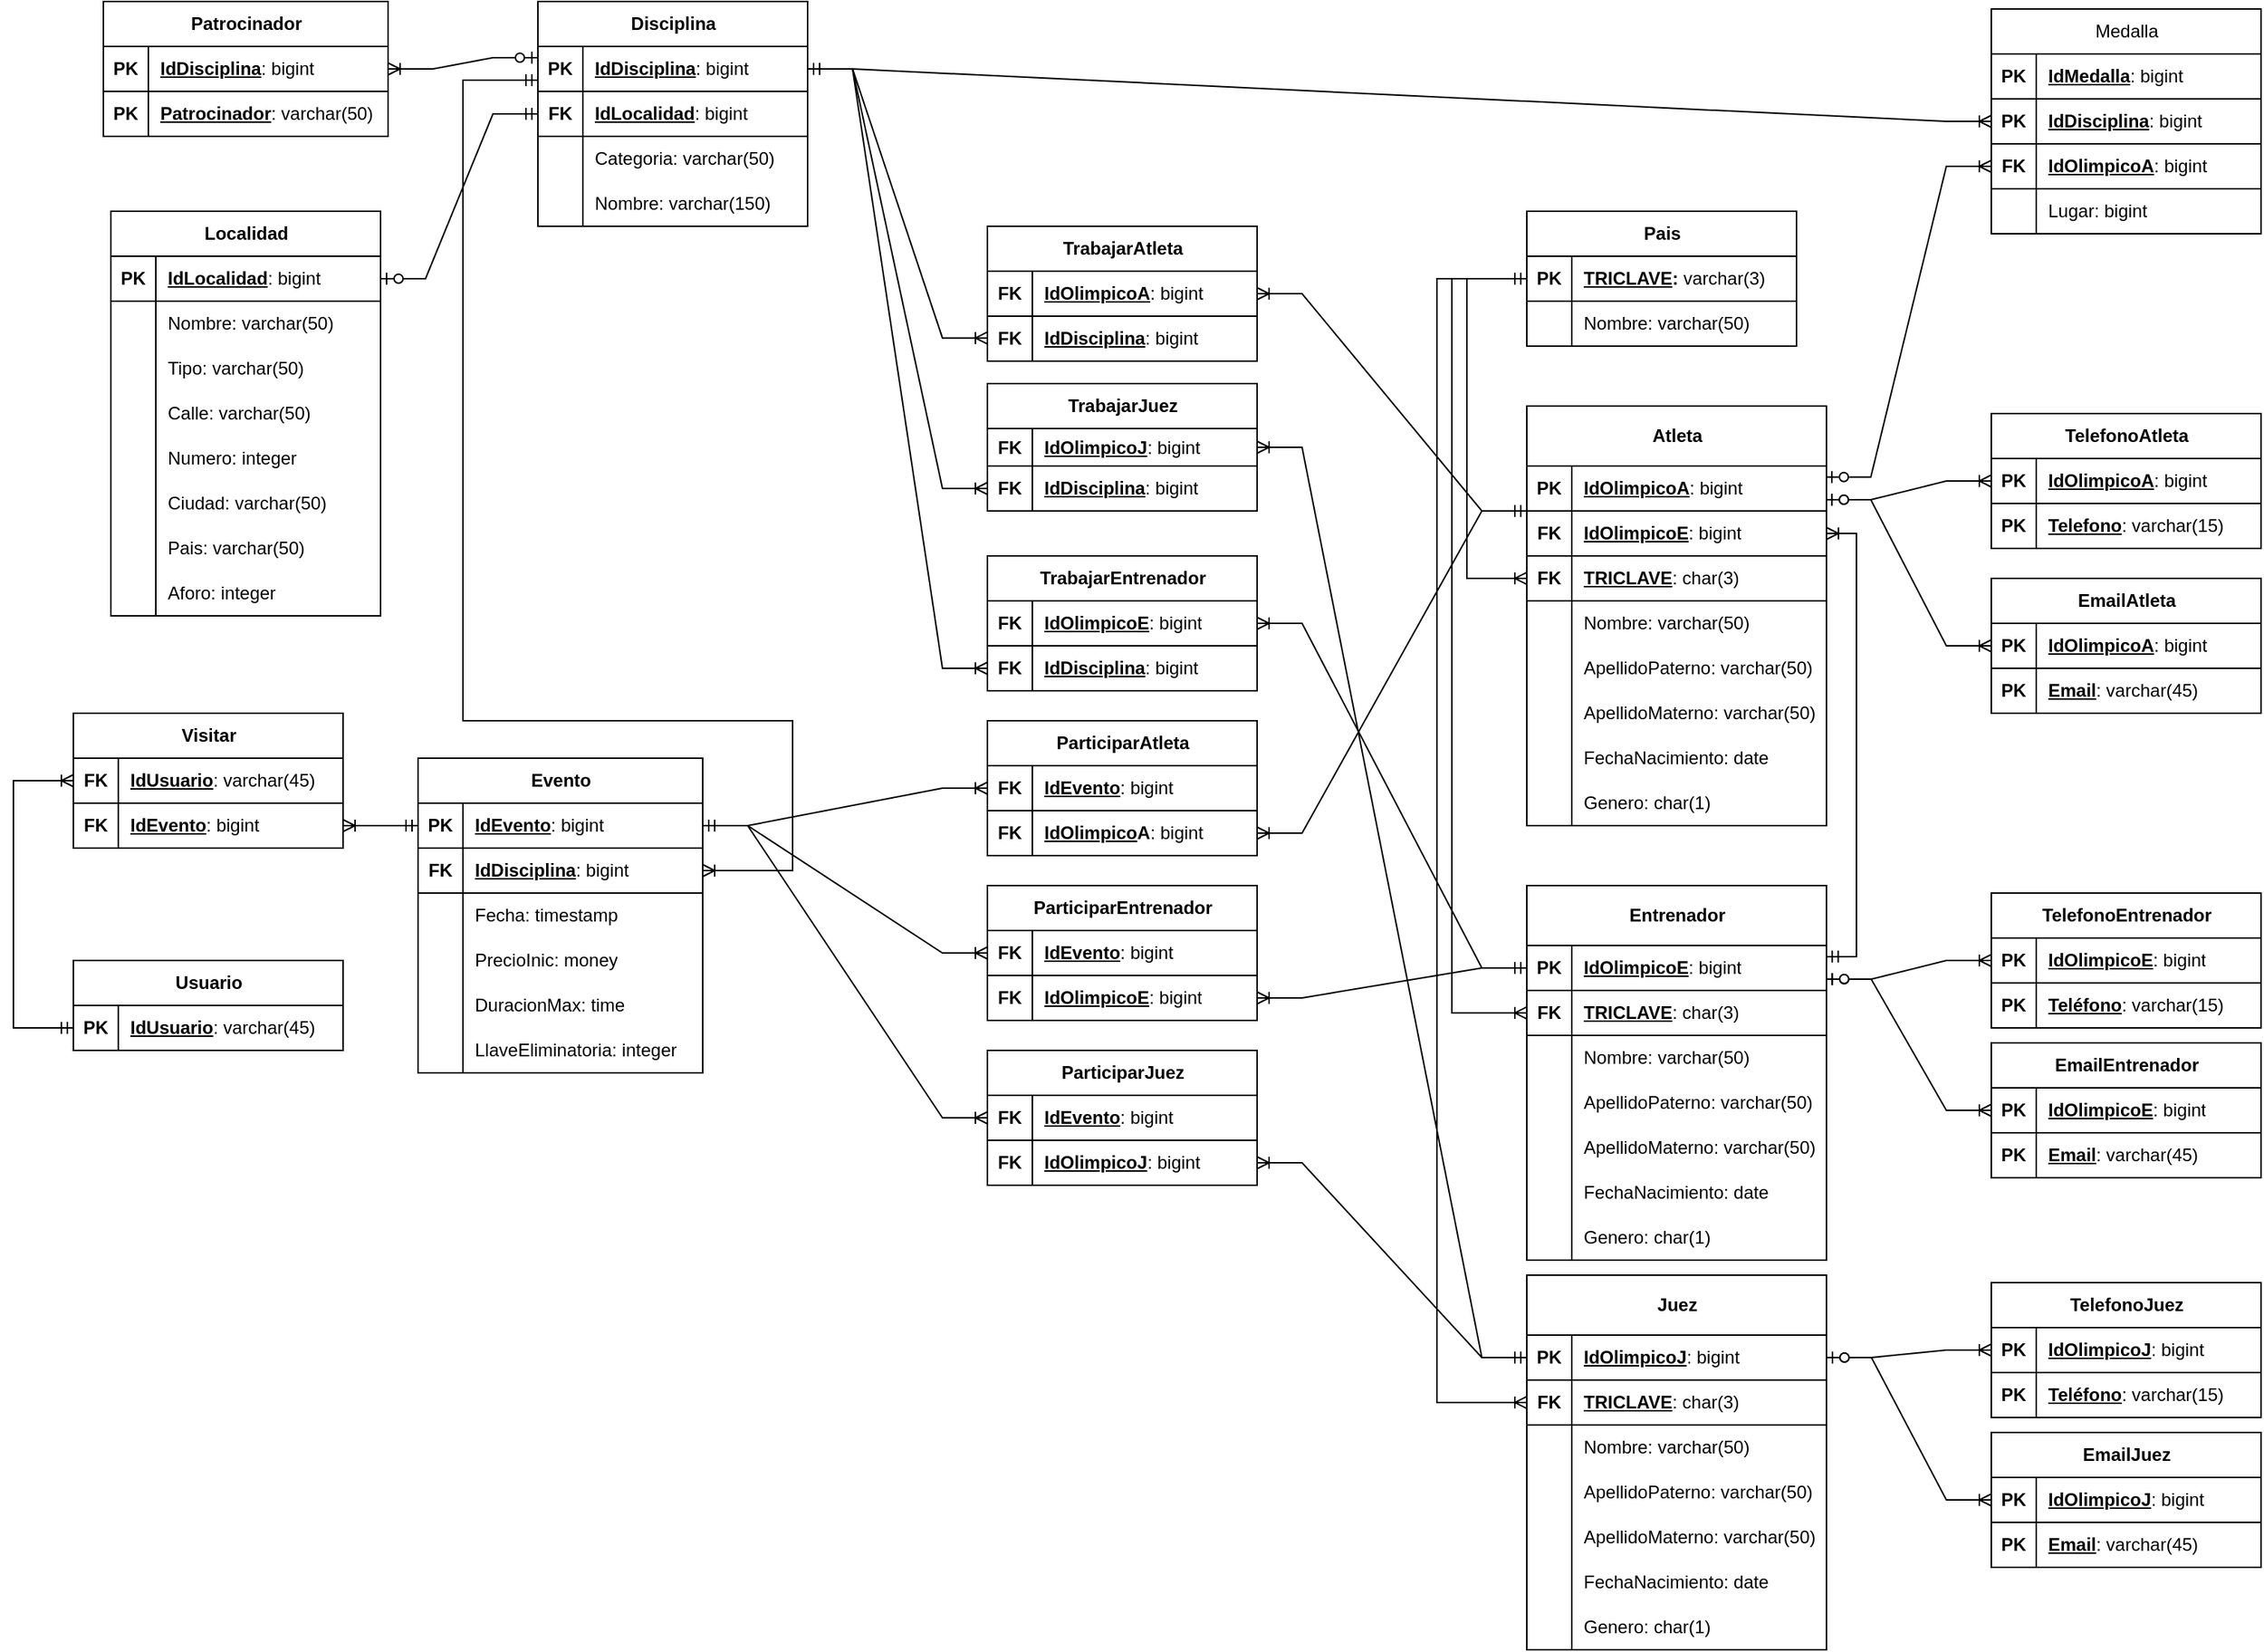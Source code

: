 <mxfile version="24.9.1">
  <diagram name="Page-1" id="WCNykei-9hpyPH9mqzN8">
    <mxGraphModel grid="1" page="1" gridSize="10" guides="1" tooltips="1" connect="1" arrows="1" fold="1" pageScale="1" pageWidth="850" pageHeight="1100" math="0" shadow="0">
      <root>
        <mxCell id="0" />
        <mxCell id="1" parent="0" />
        <mxCell id="ytOjB4HPLyrBmx_YV5dq-14" value="Evento" style="shape=table;startSize=30;container=1;collapsible=1;childLayout=tableLayout;fixedRows=1;rowLines=0;fontStyle=1;align=center;resizeLast=1;html=1;" vertex="1" parent="1">
          <mxGeometry x="370" y="520" width="190" height="210" as="geometry" />
        </mxCell>
        <mxCell id="ytOjB4HPLyrBmx_YV5dq-15" value="" style="shape=tableRow;horizontal=0;startSize=0;swimlaneHead=0;swimlaneBody=0;fillColor=none;collapsible=0;dropTarget=0;points=[[0,0.5],[1,0.5]];portConstraint=eastwest;top=0;left=0;right=0;bottom=1;" vertex="1" parent="ytOjB4HPLyrBmx_YV5dq-14">
          <mxGeometry y="30" width="190" height="30" as="geometry" />
        </mxCell>
        <mxCell id="ytOjB4HPLyrBmx_YV5dq-16" value="PK" style="shape=partialRectangle;connectable=0;fillColor=none;top=0;left=0;bottom=0;right=0;fontStyle=1;overflow=hidden;whiteSpace=wrap;html=1;" vertex="1" parent="ytOjB4HPLyrBmx_YV5dq-15">
          <mxGeometry width="30" height="30" as="geometry">
            <mxRectangle width="30" height="30" as="alternateBounds" />
          </mxGeometry>
        </mxCell>
        <mxCell id="ytOjB4HPLyrBmx_YV5dq-17" value="&lt;b&gt;&lt;u&gt;IdEvento&lt;/u&gt;&lt;/b&gt;: bigint" style="shape=partialRectangle;connectable=0;fillColor=none;top=0;left=0;bottom=0;right=0;align=left;spacingLeft=6;fontStyle=0;overflow=hidden;whiteSpace=wrap;html=1;" vertex="1" parent="ytOjB4HPLyrBmx_YV5dq-15">
          <mxGeometry x="30" width="160" height="30" as="geometry">
            <mxRectangle width="160" height="30" as="alternateBounds" />
          </mxGeometry>
        </mxCell>
        <mxCell id="wbENrDNYMEe_mjptFbXJ-1" value="" style="shape=tableRow;horizontal=0;startSize=0;swimlaneHead=0;swimlaneBody=0;fillColor=none;collapsible=0;dropTarget=0;points=[[0,0.5],[1,0.5]];portConstraint=eastwest;top=0;left=0;right=0;bottom=1;" vertex="1" parent="ytOjB4HPLyrBmx_YV5dq-14">
          <mxGeometry y="60" width="190" height="30" as="geometry" />
        </mxCell>
        <mxCell id="wbENrDNYMEe_mjptFbXJ-2" value="FK" style="shape=partialRectangle;connectable=0;fillColor=none;top=0;left=0;bottom=0;right=0;fontStyle=1;overflow=hidden;whiteSpace=wrap;html=1;" vertex="1" parent="wbENrDNYMEe_mjptFbXJ-1">
          <mxGeometry width="30" height="30" as="geometry">
            <mxRectangle width="30" height="30" as="alternateBounds" />
          </mxGeometry>
        </mxCell>
        <mxCell id="wbENrDNYMEe_mjptFbXJ-3" value="&lt;b&gt;&lt;u&gt;IdDisciplina&lt;/u&gt;&lt;/b&gt;: bigint" style="shape=partialRectangle;connectable=0;fillColor=none;top=0;left=0;bottom=0;right=0;align=left;spacingLeft=6;fontStyle=0;overflow=hidden;whiteSpace=wrap;html=1;" vertex="1" parent="wbENrDNYMEe_mjptFbXJ-1">
          <mxGeometry x="30" width="160" height="30" as="geometry">
            <mxRectangle width="160" height="30" as="alternateBounds" />
          </mxGeometry>
        </mxCell>
        <mxCell id="ytOjB4HPLyrBmx_YV5dq-21" value="" style="shape=tableRow;horizontal=0;startSize=0;swimlaneHead=0;swimlaneBody=0;fillColor=none;collapsible=0;dropTarget=0;points=[[0,0.5],[1,0.5]];portConstraint=eastwest;top=0;left=0;right=0;bottom=0;" vertex="1" parent="ytOjB4HPLyrBmx_YV5dq-14">
          <mxGeometry y="90" width="190" height="30" as="geometry" />
        </mxCell>
        <mxCell id="ytOjB4HPLyrBmx_YV5dq-22" value="" style="shape=partialRectangle;connectable=0;fillColor=none;top=0;left=0;bottom=0;right=0;editable=1;overflow=hidden;whiteSpace=wrap;html=1;" vertex="1" parent="ytOjB4HPLyrBmx_YV5dq-21">
          <mxGeometry width="30" height="30" as="geometry">
            <mxRectangle width="30" height="30" as="alternateBounds" />
          </mxGeometry>
        </mxCell>
        <mxCell id="ytOjB4HPLyrBmx_YV5dq-23" value="Fecha: timestamp" style="shape=partialRectangle;connectable=0;fillColor=none;top=0;left=0;bottom=0;right=0;align=left;spacingLeft=6;overflow=hidden;whiteSpace=wrap;html=1;" vertex="1" parent="ytOjB4HPLyrBmx_YV5dq-21">
          <mxGeometry x="30" width="160" height="30" as="geometry">
            <mxRectangle width="160" height="30" as="alternateBounds" />
          </mxGeometry>
        </mxCell>
        <mxCell id="ytOjB4HPLyrBmx_YV5dq-104" value="" style="shape=tableRow;horizontal=0;startSize=0;swimlaneHead=0;swimlaneBody=0;fillColor=none;collapsible=0;dropTarget=0;points=[[0,0.5],[1,0.5]];portConstraint=eastwest;top=0;left=0;right=0;bottom=0;" vertex="1" parent="ytOjB4HPLyrBmx_YV5dq-14">
          <mxGeometry y="120" width="190" height="30" as="geometry" />
        </mxCell>
        <mxCell id="ytOjB4HPLyrBmx_YV5dq-105" value="" style="shape=partialRectangle;connectable=0;fillColor=none;top=0;left=0;bottom=0;right=0;editable=1;overflow=hidden;whiteSpace=wrap;html=1;" vertex="1" parent="ytOjB4HPLyrBmx_YV5dq-104">
          <mxGeometry width="30" height="30" as="geometry">
            <mxRectangle width="30" height="30" as="alternateBounds" />
          </mxGeometry>
        </mxCell>
        <mxCell id="ytOjB4HPLyrBmx_YV5dq-106" value="PrecioInic: money" style="shape=partialRectangle;connectable=0;fillColor=none;top=0;left=0;bottom=0;right=0;align=left;spacingLeft=6;overflow=hidden;whiteSpace=wrap;html=1;" vertex="1" parent="ytOjB4HPLyrBmx_YV5dq-104">
          <mxGeometry x="30" width="160" height="30" as="geometry">
            <mxRectangle width="160" height="30" as="alternateBounds" />
          </mxGeometry>
        </mxCell>
        <mxCell id="ytOjB4HPLyrBmx_YV5dq-107" value="" style="shape=tableRow;horizontal=0;startSize=0;swimlaneHead=0;swimlaneBody=0;fillColor=none;collapsible=0;dropTarget=0;points=[[0,0.5],[1,0.5]];portConstraint=eastwest;top=0;left=0;right=0;bottom=0;" vertex="1" parent="ytOjB4HPLyrBmx_YV5dq-14">
          <mxGeometry y="150" width="190" height="30" as="geometry" />
        </mxCell>
        <mxCell id="ytOjB4HPLyrBmx_YV5dq-108" value="" style="shape=partialRectangle;connectable=0;fillColor=none;top=0;left=0;bottom=0;right=0;editable=1;overflow=hidden;whiteSpace=wrap;html=1;" vertex="1" parent="ytOjB4HPLyrBmx_YV5dq-107">
          <mxGeometry width="30" height="30" as="geometry">
            <mxRectangle width="30" height="30" as="alternateBounds" />
          </mxGeometry>
        </mxCell>
        <mxCell id="ytOjB4HPLyrBmx_YV5dq-109" value="DuracionMax: time" style="shape=partialRectangle;connectable=0;fillColor=none;top=0;left=0;bottom=0;right=0;align=left;spacingLeft=6;overflow=hidden;whiteSpace=wrap;html=1;" vertex="1" parent="ytOjB4HPLyrBmx_YV5dq-107">
          <mxGeometry x="30" width="160" height="30" as="geometry">
            <mxRectangle width="160" height="30" as="alternateBounds" />
          </mxGeometry>
        </mxCell>
        <mxCell id="ytOjB4HPLyrBmx_YV5dq-110" value="" style="shape=tableRow;horizontal=0;startSize=0;swimlaneHead=0;swimlaneBody=0;fillColor=none;collapsible=0;dropTarget=0;points=[[0,0.5],[1,0.5]];portConstraint=eastwest;top=0;left=0;right=0;bottom=0;" vertex="1" parent="ytOjB4HPLyrBmx_YV5dq-14">
          <mxGeometry y="180" width="190" height="30" as="geometry" />
        </mxCell>
        <mxCell id="ytOjB4HPLyrBmx_YV5dq-111" value="" style="shape=partialRectangle;connectable=0;fillColor=none;top=0;left=0;bottom=0;right=0;editable=1;overflow=hidden;whiteSpace=wrap;html=1;" vertex="1" parent="ytOjB4HPLyrBmx_YV5dq-110">
          <mxGeometry width="30" height="30" as="geometry">
            <mxRectangle width="30" height="30" as="alternateBounds" />
          </mxGeometry>
        </mxCell>
        <mxCell id="ytOjB4HPLyrBmx_YV5dq-112" value="LlaveEliminatoria: integer" style="shape=partialRectangle;connectable=0;fillColor=none;top=0;left=0;bottom=0;right=0;align=left;spacingLeft=6;overflow=hidden;whiteSpace=wrap;html=1;" vertex="1" parent="ytOjB4HPLyrBmx_YV5dq-110">
          <mxGeometry x="30" width="160" height="30" as="geometry">
            <mxRectangle width="160" height="30" as="alternateBounds" />
          </mxGeometry>
        </mxCell>
        <mxCell id="ytOjB4HPLyrBmx_YV5dq-27" value="TelefonoAtleta" style="shape=table;startSize=30;container=1;collapsible=1;childLayout=tableLayout;fixedRows=1;rowLines=0;fontStyle=1;align=center;resizeLast=1;html=1;" vertex="1" parent="1">
          <mxGeometry x="1420" y="290" width="180" height="90" as="geometry" />
        </mxCell>
        <mxCell id="ytOjB4HPLyrBmx_YV5dq-28" value="" style="shape=tableRow;horizontal=0;startSize=0;swimlaneHead=0;swimlaneBody=0;fillColor=none;collapsible=0;dropTarget=0;points=[[0,0.5],[1,0.5]];portConstraint=eastwest;top=0;left=0;right=0;bottom=1;" vertex="1" parent="ytOjB4HPLyrBmx_YV5dq-27">
          <mxGeometry y="30" width="180" height="30" as="geometry" />
        </mxCell>
        <mxCell id="ytOjB4HPLyrBmx_YV5dq-29" value="PK" style="shape=partialRectangle;connectable=0;fillColor=none;top=0;left=0;bottom=0;right=0;fontStyle=1;overflow=hidden;whiteSpace=wrap;html=1;" vertex="1" parent="ytOjB4HPLyrBmx_YV5dq-28">
          <mxGeometry width="30" height="30" as="geometry">
            <mxRectangle width="30" height="30" as="alternateBounds" />
          </mxGeometry>
        </mxCell>
        <mxCell id="ytOjB4HPLyrBmx_YV5dq-30" value="&lt;u&gt;IdOlimpicoA&lt;/u&gt;&lt;span style=&quot;font-weight: normal;&quot;&gt;: bigint&lt;/span&gt;" style="shape=partialRectangle;connectable=0;fillColor=none;top=0;left=0;bottom=0;right=0;align=left;spacingLeft=6;fontStyle=1;overflow=hidden;whiteSpace=wrap;html=1;" vertex="1" parent="ytOjB4HPLyrBmx_YV5dq-28">
          <mxGeometry x="30" width="150" height="30" as="geometry">
            <mxRectangle width="150" height="30" as="alternateBounds" />
          </mxGeometry>
        </mxCell>
        <mxCell id="ytOjB4HPLyrBmx_YV5dq-31" value="" style="shape=tableRow;horizontal=0;startSize=0;swimlaneHead=0;swimlaneBody=0;fillColor=none;collapsible=0;dropTarget=0;points=[[0,0.5],[1,0.5]];portConstraint=eastwest;top=0;left=0;right=0;bottom=0;" vertex="1" parent="ytOjB4HPLyrBmx_YV5dq-27">
          <mxGeometry y="60" width="180" height="30" as="geometry" />
        </mxCell>
        <mxCell id="ytOjB4HPLyrBmx_YV5dq-32" value="&lt;b&gt;PK&lt;/b&gt;" style="shape=partialRectangle;connectable=0;fillColor=none;top=0;left=0;bottom=0;right=0;editable=1;overflow=hidden;whiteSpace=wrap;html=1;" vertex="1" parent="ytOjB4HPLyrBmx_YV5dq-31">
          <mxGeometry width="30" height="30" as="geometry">
            <mxRectangle width="30" height="30" as="alternateBounds" />
          </mxGeometry>
        </mxCell>
        <mxCell id="ytOjB4HPLyrBmx_YV5dq-33" value="&lt;u&gt;&lt;b&gt;Telefono&lt;/b&gt;&lt;/u&gt;: varchar(15)" style="shape=partialRectangle;connectable=0;fillColor=none;top=0;left=0;bottom=0;right=0;align=left;spacingLeft=6;overflow=hidden;whiteSpace=wrap;html=1;" vertex="1" parent="ytOjB4HPLyrBmx_YV5dq-31">
          <mxGeometry x="30" width="150" height="30" as="geometry">
            <mxRectangle width="150" height="30" as="alternateBounds" />
          </mxGeometry>
        </mxCell>
        <mxCell id="ytOjB4HPLyrBmx_YV5dq-40" value="EmailAtleta" style="shape=table;startSize=30;container=1;collapsible=1;childLayout=tableLayout;fixedRows=1;rowLines=0;fontStyle=1;align=center;resizeLast=1;html=1;" vertex="1" parent="1">
          <mxGeometry x="1420" y="400" width="180" height="90" as="geometry" />
        </mxCell>
        <mxCell id="ytOjB4HPLyrBmx_YV5dq-41" value="" style="shape=tableRow;horizontal=0;startSize=0;swimlaneHead=0;swimlaneBody=0;fillColor=none;collapsible=0;dropTarget=0;points=[[0,0.5],[1,0.5]];portConstraint=eastwest;top=0;left=0;right=0;bottom=1;" vertex="1" parent="ytOjB4HPLyrBmx_YV5dq-40">
          <mxGeometry y="30" width="180" height="30" as="geometry" />
        </mxCell>
        <mxCell id="ytOjB4HPLyrBmx_YV5dq-42" value="PK" style="shape=partialRectangle;connectable=0;fillColor=none;top=0;left=0;bottom=0;right=0;fontStyle=1;overflow=hidden;whiteSpace=wrap;html=1;" vertex="1" parent="ytOjB4HPLyrBmx_YV5dq-41">
          <mxGeometry width="30" height="30" as="geometry">
            <mxRectangle width="30" height="30" as="alternateBounds" />
          </mxGeometry>
        </mxCell>
        <mxCell id="ytOjB4HPLyrBmx_YV5dq-43" value="&lt;u&gt;IdOlimpicoA&lt;/u&gt;&lt;span style=&quot;font-weight: normal;&quot;&gt;: bigint&lt;/span&gt;" style="shape=partialRectangle;connectable=0;fillColor=none;top=0;left=0;bottom=0;right=0;align=left;spacingLeft=6;fontStyle=1;overflow=hidden;whiteSpace=wrap;html=1;" vertex="1" parent="ytOjB4HPLyrBmx_YV5dq-41">
          <mxGeometry x="30" width="150" height="30" as="geometry">
            <mxRectangle width="150" height="30" as="alternateBounds" />
          </mxGeometry>
        </mxCell>
        <mxCell id="ytOjB4HPLyrBmx_YV5dq-44" value="" style="shape=tableRow;horizontal=0;startSize=0;swimlaneHead=0;swimlaneBody=0;fillColor=none;collapsible=0;dropTarget=0;points=[[0,0.5],[1,0.5]];portConstraint=eastwest;top=0;left=0;right=0;bottom=0;" vertex="1" parent="ytOjB4HPLyrBmx_YV5dq-40">
          <mxGeometry y="60" width="180" height="30" as="geometry" />
        </mxCell>
        <mxCell id="ytOjB4HPLyrBmx_YV5dq-45" value="&lt;b&gt;PK&lt;/b&gt;" style="shape=partialRectangle;connectable=0;fillColor=none;top=0;left=0;bottom=0;right=0;editable=1;overflow=hidden;whiteSpace=wrap;html=1;" vertex="1" parent="ytOjB4HPLyrBmx_YV5dq-44">
          <mxGeometry width="30" height="30" as="geometry">
            <mxRectangle width="30" height="30" as="alternateBounds" />
          </mxGeometry>
        </mxCell>
        <mxCell id="ytOjB4HPLyrBmx_YV5dq-46" value="&lt;u&gt;&lt;b&gt;Email&lt;/b&gt;&lt;/u&gt;: varchar(45)" style="shape=partialRectangle;connectable=0;fillColor=none;top=0;left=0;bottom=0;right=0;align=left;spacingLeft=6;overflow=hidden;whiteSpace=wrap;html=1;" vertex="1" parent="ytOjB4HPLyrBmx_YV5dq-44">
          <mxGeometry x="30" width="150" height="30" as="geometry">
            <mxRectangle width="150" height="30" as="alternateBounds" />
          </mxGeometry>
        </mxCell>
        <mxCell id="ytOjB4HPLyrBmx_YV5dq-53" value="Localidad" style="shape=table;startSize=30;container=1;collapsible=1;childLayout=tableLayout;fixedRows=1;rowLines=0;fontStyle=1;align=center;resizeLast=1;html=1;" vertex="1" parent="1">
          <mxGeometry x="165" y="155" width="180" height="270" as="geometry" />
        </mxCell>
        <mxCell id="ytOjB4HPLyrBmx_YV5dq-54" value="" style="shape=tableRow;horizontal=0;startSize=0;swimlaneHead=0;swimlaneBody=0;fillColor=none;collapsible=0;dropTarget=0;points=[[0,0.5],[1,0.5]];portConstraint=eastwest;top=0;left=0;right=0;bottom=1;" vertex="1" parent="ytOjB4HPLyrBmx_YV5dq-53">
          <mxGeometry y="30" width="180" height="30" as="geometry" />
        </mxCell>
        <mxCell id="ytOjB4HPLyrBmx_YV5dq-55" value="PK" style="shape=partialRectangle;connectable=0;fillColor=none;top=0;left=0;bottom=0;right=0;fontStyle=1;overflow=hidden;whiteSpace=wrap;html=1;" vertex="1" parent="ytOjB4HPLyrBmx_YV5dq-54">
          <mxGeometry width="30" height="30" as="geometry">
            <mxRectangle width="30" height="30" as="alternateBounds" />
          </mxGeometry>
        </mxCell>
        <mxCell id="ytOjB4HPLyrBmx_YV5dq-56" value="&lt;b&gt;&lt;u&gt;IdLocalidad&lt;/u&gt;&lt;/b&gt;: bigint" style="shape=partialRectangle;connectable=0;fillColor=none;top=0;left=0;bottom=0;right=0;align=left;spacingLeft=6;fontStyle=0;overflow=hidden;whiteSpace=wrap;html=1;" vertex="1" parent="ytOjB4HPLyrBmx_YV5dq-54">
          <mxGeometry x="30" width="150" height="30" as="geometry">
            <mxRectangle width="150" height="30" as="alternateBounds" />
          </mxGeometry>
        </mxCell>
        <mxCell id="ytOjB4HPLyrBmx_YV5dq-57" value="" style="shape=tableRow;horizontal=0;startSize=0;swimlaneHead=0;swimlaneBody=0;fillColor=none;collapsible=0;dropTarget=0;points=[[0,0.5],[1,0.5]];portConstraint=eastwest;top=0;left=0;right=0;bottom=0;" vertex="1" parent="ytOjB4HPLyrBmx_YV5dq-53">
          <mxGeometry y="60" width="180" height="30" as="geometry" />
        </mxCell>
        <mxCell id="ytOjB4HPLyrBmx_YV5dq-58" value="" style="shape=partialRectangle;connectable=0;fillColor=none;top=0;left=0;bottom=0;right=0;editable=1;overflow=hidden;whiteSpace=wrap;html=1;" vertex="1" parent="ytOjB4HPLyrBmx_YV5dq-57">
          <mxGeometry width="30" height="30" as="geometry">
            <mxRectangle width="30" height="30" as="alternateBounds" />
          </mxGeometry>
        </mxCell>
        <mxCell id="ytOjB4HPLyrBmx_YV5dq-59" value="Nombre: varchar(50)" style="shape=partialRectangle;connectable=0;fillColor=none;top=0;left=0;bottom=0;right=0;align=left;spacingLeft=6;overflow=hidden;whiteSpace=wrap;html=1;" vertex="1" parent="ytOjB4HPLyrBmx_YV5dq-57">
          <mxGeometry x="30" width="150" height="30" as="geometry">
            <mxRectangle width="150" height="30" as="alternateBounds" />
          </mxGeometry>
        </mxCell>
        <mxCell id="ytOjB4HPLyrBmx_YV5dq-60" value="" style="shape=tableRow;horizontal=0;startSize=0;swimlaneHead=0;swimlaneBody=0;fillColor=none;collapsible=0;dropTarget=0;points=[[0,0.5],[1,0.5]];portConstraint=eastwest;top=0;left=0;right=0;bottom=0;" vertex="1" parent="ytOjB4HPLyrBmx_YV5dq-53">
          <mxGeometry y="90" width="180" height="30" as="geometry" />
        </mxCell>
        <mxCell id="ytOjB4HPLyrBmx_YV5dq-61" value="" style="shape=partialRectangle;connectable=0;fillColor=none;top=0;left=0;bottom=0;right=0;editable=1;overflow=hidden;whiteSpace=wrap;html=1;" vertex="1" parent="ytOjB4HPLyrBmx_YV5dq-60">
          <mxGeometry width="30" height="30" as="geometry">
            <mxRectangle width="30" height="30" as="alternateBounds" />
          </mxGeometry>
        </mxCell>
        <mxCell id="ytOjB4HPLyrBmx_YV5dq-62" value="Tipo: varchar(50)" style="shape=partialRectangle;connectable=0;fillColor=none;top=0;left=0;bottom=0;right=0;align=left;spacingLeft=6;overflow=hidden;whiteSpace=wrap;html=1;" vertex="1" parent="ytOjB4HPLyrBmx_YV5dq-60">
          <mxGeometry x="30" width="150" height="30" as="geometry">
            <mxRectangle width="150" height="30" as="alternateBounds" />
          </mxGeometry>
        </mxCell>
        <mxCell id="ytOjB4HPLyrBmx_YV5dq-63" value="" style="shape=tableRow;horizontal=0;startSize=0;swimlaneHead=0;swimlaneBody=0;fillColor=none;collapsible=0;dropTarget=0;points=[[0,0.5],[1,0.5]];portConstraint=eastwest;top=0;left=0;right=0;bottom=0;" vertex="1" parent="ytOjB4HPLyrBmx_YV5dq-53">
          <mxGeometry y="120" width="180" height="30" as="geometry" />
        </mxCell>
        <mxCell id="ytOjB4HPLyrBmx_YV5dq-64" value="" style="shape=partialRectangle;connectable=0;fillColor=none;top=0;left=0;bottom=0;right=0;editable=1;overflow=hidden;whiteSpace=wrap;html=1;" vertex="1" parent="ytOjB4HPLyrBmx_YV5dq-63">
          <mxGeometry width="30" height="30" as="geometry">
            <mxRectangle width="30" height="30" as="alternateBounds" />
          </mxGeometry>
        </mxCell>
        <mxCell id="ytOjB4HPLyrBmx_YV5dq-65" value="Calle: varchar(50)" style="shape=partialRectangle;connectable=0;fillColor=none;top=0;left=0;bottom=0;right=0;align=left;spacingLeft=6;overflow=hidden;whiteSpace=wrap;html=1;" vertex="1" parent="ytOjB4HPLyrBmx_YV5dq-63">
          <mxGeometry x="30" width="150" height="30" as="geometry">
            <mxRectangle width="150" height="30" as="alternateBounds" />
          </mxGeometry>
        </mxCell>
        <mxCell id="h3lzti5pH-01pVhRWmfn-1" value="" style="shape=tableRow;horizontal=0;startSize=0;swimlaneHead=0;swimlaneBody=0;fillColor=none;collapsible=0;dropTarget=0;points=[[0,0.5],[1,0.5]];portConstraint=eastwest;top=0;left=0;right=0;bottom=0;" vertex="1" parent="ytOjB4HPLyrBmx_YV5dq-53">
          <mxGeometry y="150" width="180" height="30" as="geometry" />
        </mxCell>
        <mxCell id="h3lzti5pH-01pVhRWmfn-2" value="" style="shape=partialRectangle;connectable=0;fillColor=none;top=0;left=0;bottom=0;right=0;editable=1;overflow=hidden;whiteSpace=wrap;html=1;" vertex="1" parent="h3lzti5pH-01pVhRWmfn-1">
          <mxGeometry width="30" height="30" as="geometry">
            <mxRectangle width="30" height="30" as="alternateBounds" />
          </mxGeometry>
        </mxCell>
        <mxCell id="h3lzti5pH-01pVhRWmfn-3" value="Numero: integer" style="shape=partialRectangle;connectable=0;fillColor=none;top=0;left=0;bottom=0;right=0;align=left;spacingLeft=6;overflow=hidden;whiteSpace=wrap;html=1;" vertex="1" parent="h3lzti5pH-01pVhRWmfn-1">
          <mxGeometry x="30" width="150" height="30" as="geometry">
            <mxRectangle width="150" height="30" as="alternateBounds" />
          </mxGeometry>
        </mxCell>
        <mxCell id="h3lzti5pH-01pVhRWmfn-4" value="" style="shape=tableRow;horizontal=0;startSize=0;swimlaneHead=0;swimlaneBody=0;fillColor=none;collapsible=0;dropTarget=0;points=[[0,0.5],[1,0.5]];portConstraint=eastwest;top=0;left=0;right=0;bottom=0;" vertex="1" parent="ytOjB4HPLyrBmx_YV5dq-53">
          <mxGeometry y="180" width="180" height="30" as="geometry" />
        </mxCell>
        <mxCell id="h3lzti5pH-01pVhRWmfn-5" value="" style="shape=partialRectangle;connectable=0;fillColor=none;top=0;left=0;bottom=0;right=0;editable=1;overflow=hidden;whiteSpace=wrap;html=1;" vertex="1" parent="h3lzti5pH-01pVhRWmfn-4">
          <mxGeometry width="30" height="30" as="geometry">
            <mxRectangle width="30" height="30" as="alternateBounds" />
          </mxGeometry>
        </mxCell>
        <mxCell id="h3lzti5pH-01pVhRWmfn-6" value="Ciudad: varchar(50)" style="shape=partialRectangle;connectable=0;fillColor=none;top=0;left=0;bottom=0;right=0;align=left;spacingLeft=6;overflow=hidden;whiteSpace=wrap;html=1;" vertex="1" parent="h3lzti5pH-01pVhRWmfn-4">
          <mxGeometry x="30" width="150" height="30" as="geometry">
            <mxRectangle width="150" height="30" as="alternateBounds" />
          </mxGeometry>
        </mxCell>
        <mxCell id="h3lzti5pH-01pVhRWmfn-7" value="" style="shape=tableRow;horizontal=0;startSize=0;swimlaneHead=0;swimlaneBody=0;fillColor=none;collapsible=0;dropTarget=0;points=[[0,0.5],[1,0.5]];portConstraint=eastwest;top=0;left=0;right=0;bottom=0;" vertex="1" parent="ytOjB4HPLyrBmx_YV5dq-53">
          <mxGeometry y="210" width="180" height="30" as="geometry" />
        </mxCell>
        <mxCell id="h3lzti5pH-01pVhRWmfn-8" value="" style="shape=partialRectangle;connectable=0;fillColor=none;top=0;left=0;bottom=0;right=0;editable=1;overflow=hidden;whiteSpace=wrap;html=1;" vertex="1" parent="h3lzti5pH-01pVhRWmfn-7">
          <mxGeometry width="30" height="30" as="geometry">
            <mxRectangle width="30" height="30" as="alternateBounds" />
          </mxGeometry>
        </mxCell>
        <mxCell id="h3lzti5pH-01pVhRWmfn-9" value="Pais: varchar(50)" style="shape=partialRectangle;connectable=0;fillColor=none;top=0;left=0;bottom=0;right=0;align=left;spacingLeft=6;overflow=hidden;whiteSpace=wrap;html=1;" vertex="1" parent="h3lzti5pH-01pVhRWmfn-7">
          <mxGeometry x="30" width="150" height="30" as="geometry">
            <mxRectangle width="150" height="30" as="alternateBounds" />
          </mxGeometry>
        </mxCell>
        <mxCell id="h3lzti5pH-01pVhRWmfn-10" value="" style="shape=tableRow;horizontal=0;startSize=0;swimlaneHead=0;swimlaneBody=0;fillColor=none;collapsible=0;dropTarget=0;points=[[0,0.5],[1,0.5]];portConstraint=eastwest;top=0;left=0;right=0;bottom=0;" vertex="1" parent="ytOjB4HPLyrBmx_YV5dq-53">
          <mxGeometry y="240" width="180" height="30" as="geometry" />
        </mxCell>
        <mxCell id="h3lzti5pH-01pVhRWmfn-11" value="" style="shape=partialRectangle;connectable=0;fillColor=none;top=0;left=0;bottom=0;right=0;editable=1;overflow=hidden;whiteSpace=wrap;html=1;" vertex="1" parent="h3lzti5pH-01pVhRWmfn-10">
          <mxGeometry width="30" height="30" as="geometry">
            <mxRectangle width="30" height="30" as="alternateBounds" />
          </mxGeometry>
        </mxCell>
        <mxCell id="h3lzti5pH-01pVhRWmfn-12" value="Aforo: integer" style="shape=partialRectangle;connectable=0;fillColor=none;top=0;left=0;bottom=0;right=0;align=left;spacingLeft=6;overflow=hidden;whiteSpace=wrap;html=1;" vertex="1" parent="h3lzti5pH-01pVhRWmfn-10">
          <mxGeometry x="30" width="150" height="30" as="geometry">
            <mxRectangle width="150" height="30" as="alternateBounds" />
          </mxGeometry>
        </mxCell>
        <mxCell id="ytOjB4HPLyrBmx_YV5dq-66" value="Pais" style="shape=table;startSize=30;container=1;collapsible=1;childLayout=tableLayout;fixedRows=1;rowLines=0;fontStyle=1;align=center;resizeLast=1;html=1;" vertex="1" parent="1">
          <mxGeometry x="1110" y="155" width="180" height="90" as="geometry" />
        </mxCell>
        <mxCell id="ytOjB4HPLyrBmx_YV5dq-67" value="" style="shape=tableRow;horizontal=0;startSize=0;swimlaneHead=0;swimlaneBody=0;fillColor=none;collapsible=0;dropTarget=0;points=[[0,0.5],[1,0.5]];portConstraint=eastwest;top=0;left=0;right=0;bottom=1;fontStyle=0" vertex="1" parent="ytOjB4HPLyrBmx_YV5dq-66">
          <mxGeometry y="30" width="180" height="30" as="geometry" />
        </mxCell>
        <mxCell id="ytOjB4HPLyrBmx_YV5dq-68" value="PK" style="shape=partialRectangle;connectable=0;fillColor=none;top=0;left=0;bottom=0;right=0;fontStyle=1;overflow=hidden;whiteSpace=wrap;html=1;" vertex="1" parent="ytOjB4HPLyrBmx_YV5dq-67">
          <mxGeometry width="30" height="30" as="geometry">
            <mxRectangle width="30" height="30" as="alternateBounds" />
          </mxGeometry>
        </mxCell>
        <mxCell id="ytOjB4HPLyrBmx_YV5dq-69" value="&lt;u&gt;TRICLAVE&lt;/u&gt;:&lt;span style=&quot;font-weight: 400;&quot;&gt;&amp;nbsp;varchar(3)&lt;/span&gt;" style="shape=partialRectangle;connectable=0;fillColor=none;top=0;left=0;bottom=0;right=0;align=left;spacingLeft=6;fontStyle=1;overflow=hidden;whiteSpace=wrap;html=1;" vertex="1" parent="ytOjB4HPLyrBmx_YV5dq-67">
          <mxGeometry x="30" width="150" height="30" as="geometry">
            <mxRectangle width="150" height="30" as="alternateBounds" />
          </mxGeometry>
        </mxCell>
        <mxCell id="ytOjB4HPLyrBmx_YV5dq-70" value="" style="shape=tableRow;horizontal=0;startSize=0;swimlaneHead=0;swimlaneBody=0;fillColor=none;collapsible=0;dropTarget=0;points=[[0,0.5],[1,0.5]];portConstraint=eastwest;top=0;left=0;right=0;bottom=0;" vertex="1" parent="ytOjB4HPLyrBmx_YV5dq-66">
          <mxGeometry y="60" width="180" height="30" as="geometry" />
        </mxCell>
        <mxCell id="ytOjB4HPLyrBmx_YV5dq-71" value="" style="shape=partialRectangle;connectable=0;fillColor=none;top=0;left=0;bottom=0;right=0;editable=1;overflow=hidden;whiteSpace=wrap;html=1;" vertex="1" parent="ytOjB4HPLyrBmx_YV5dq-70">
          <mxGeometry width="30" height="30" as="geometry">
            <mxRectangle width="30" height="30" as="alternateBounds" />
          </mxGeometry>
        </mxCell>
        <mxCell id="ytOjB4HPLyrBmx_YV5dq-72" value="Nombre: varchar(50)" style="shape=partialRectangle;connectable=0;fillColor=none;top=0;left=0;bottom=0;right=0;align=left;spacingLeft=6;overflow=hidden;whiteSpace=wrap;html=1;" vertex="1" parent="ytOjB4HPLyrBmx_YV5dq-70">
          <mxGeometry x="30" width="150" height="30" as="geometry">
            <mxRectangle width="150" height="30" as="alternateBounds" />
          </mxGeometry>
        </mxCell>
        <mxCell id="h3lzti5pH-01pVhRWmfn-26" value="Patrocinador" style="shape=table;startSize=30;container=1;collapsible=1;childLayout=tableLayout;fixedRows=1;rowLines=0;fontStyle=1;align=center;resizeLast=1;html=1;" vertex="1" parent="1">
          <mxGeometry x="160" y="15" width="190" height="90" as="geometry" />
        </mxCell>
        <mxCell id="h3lzti5pH-01pVhRWmfn-27" value="" style="shape=tableRow;horizontal=0;startSize=0;swimlaneHead=0;swimlaneBody=0;fillColor=none;collapsible=0;dropTarget=0;points=[[0,0.5],[1,0.5]];portConstraint=eastwest;top=0;left=0;right=0;bottom=1;" vertex="1" parent="h3lzti5pH-01pVhRWmfn-26">
          <mxGeometry y="30" width="190" height="30" as="geometry" />
        </mxCell>
        <mxCell id="h3lzti5pH-01pVhRWmfn-28" value="PK" style="shape=partialRectangle;connectable=0;fillColor=none;top=0;left=0;bottom=0;right=0;fontStyle=1;overflow=hidden;whiteSpace=wrap;html=1;" vertex="1" parent="h3lzti5pH-01pVhRWmfn-27">
          <mxGeometry width="30" height="30" as="geometry">
            <mxRectangle width="30" height="30" as="alternateBounds" />
          </mxGeometry>
        </mxCell>
        <mxCell id="h3lzti5pH-01pVhRWmfn-29" value="&lt;b&gt;&lt;u&gt;IdDisciplina&lt;/u&gt;&lt;/b&gt;: bigint" style="shape=partialRectangle;connectable=0;fillColor=none;top=0;left=0;bottom=0;right=0;align=left;spacingLeft=6;fontStyle=0;overflow=hidden;whiteSpace=wrap;html=1;" vertex="1" parent="h3lzti5pH-01pVhRWmfn-27">
          <mxGeometry x="30" width="160" height="30" as="geometry">
            <mxRectangle width="160" height="30" as="alternateBounds" />
          </mxGeometry>
        </mxCell>
        <mxCell id="h3lzti5pH-01pVhRWmfn-30" value="" style="shape=tableRow;horizontal=0;startSize=0;swimlaneHead=0;swimlaneBody=0;fillColor=none;collapsible=0;dropTarget=0;points=[[0,0.5],[1,0.5]];portConstraint=eastwest;top=0;left=0;right=0;bottom=0;" vertex="1" parent="h3lzti5pH-01pVhRWmfn-26">
          <mxGeometry y="60" width="190" height="30" as="geometry" />
        </mxCell>
        <mxCell id="h3lzti5pH-01pVhRWmfn-31" value="&lt;b&gt;PK&lt;/b&gt;" style="shape=partialRectangle;connectable=0;fillColor=none;top=0;left=0;bottom=0;right=0;editable=1;overflow=hidden;whiteSpace=wrap;html=1;" vertex="1" parent="h3lzti5pH-01pVhRWmfn-30">
          <mxGeometry width="30" height="30" as="geometry">
            <mxRectangle width="30" height="30" as="alternateBounds" />
          </mxGeometry>
        </mxCell>
        <mxCell id="h3lzti5pH-01pVhRWmfn-32" value="&lt;u&gt;&lt;b&gt;Patrocinador&lt;/b&gt;&lt;/u&gt;: varchar(50)" style="shape=partialRectangle;connectable=0;fillColor=none;top=0;left=0;bottom=0;right=0;align=left;spacingLeft=6;overflow=hidden;whiteSpace=wrap;html=1;" vertex="1" parent="h3lzti5pH-01pVhRWmfn-30">
          <mxGeometry x="30" width="160" height="30" as="geometry">
            <mxRectangle width="160" height="30" as="alternateBounds" />
          </mxGeometry>
        </mxCell>
        <mxCell id="h3lzti5pH-01pVhRWmfn-39" value="Medalla" style="shape=table;startSize=30;container=1;collapsible=1;childLayout=tableLayout;fixedRows=1;rowLines=0;fontStyle=0;align=center;resizeLast=1;html=1;" vertex="1" parent="1">
          <mxGeometry x="1420" y="20" width="180" height="150" as="geometry" />
        </mxCell>
        <mxCell id="h3lzti5pH-01pVhRWmfn-40" value="" style="shape=tableRow;horizontal=0;startSize=0;swimlaneHead=0;swimlaneBody=0;fillColor=none;collapsible=0;dropTarget=0;points=[[0,0.5],[1,0.5]];portConstraint=eastwest;top=0;left=0;right=0;bottom=1;" vertex="1" parent="h3lzti5pH-01pVhRWmfn-39">
          <mxGeometry y="30" width="180" height="30" as="geometry" />
        </mxCell>
        <mxCell id="h3lzti5pH-01pVhRWmfn-41" value="PK" style="shape=partialRectangle;connectable=0;fillColor=none;top=0;left=0;bottom=0;right=0;fontStyle=1;overflow=hidden;whiteSpace=wrap;html=1;" vertex="1" parent="h3lzti5pH-01pVhRWmfn-40">
          <mxGeometry width="30" height="30" as="geometry">
            <mxRectangle width="30" height="30" as="alternateBounds" />
          </mxGeometry>
        </mxCell>
        <mxCell id="h3lzti5pH-01pVhRWmfn-42" value="&lt;u&gt;IdMedalla&lt;/u&gt;&lt;span style=&quot;font-weight: normal;&quot;&gt;: bigint&lt;/span&gt;" style="shape=partialRectangle;connectable=0;fillColor=none;top=0;left=0;bottom=0;right=0;align=left;spacingLeft=6;fontStyle=1;overflow=hidden;whiteSpace=wrap;html=1;" vertex="1" parent="h3lzti5pH-01pVhRWmfn-40">
          <mxGeometry x="30" width="150" height="30" as="geometry">
            <mxRectangle width="150" height="30" as="alternateBounds" />
          </mxGeometry>
        </mxCell>
        <mxCell id="h3lzti5pH-01pVhRWmfn-43" value="" style="shape=tableRow;horizontal=0;startSize=0;swimlaneHead=0;swimlaneBody=0;fillColor=none;collapsible=0;dropTarget=0;points=[[0,0.5],[1,0.5]];portConstraint=eastwest;top=0;left=0;right=0;bottom=1;" vertex="1" parent="h3lzti5pH-01pVhRWmfn-39">
          <mxGeometry y="60" width="180" height="30" as="geometry" />
        </mxCell>
        <mxCell id="h3lzti5pH-01pVhRWmfn-44" value="&lt;b&gt;PK&lt;/b&gt;" style="shape=partialRectangle;connectable=0;fillColor=none;top=0;left=0;bottom=1;right=0;editable=1;overflow=hidden;whiteSpace=wrap;html=1;" vertex="1" parent="h3lzti5pH-01pVhRWmfn-43">
          <mxGeometry width="30" height="30" as="geometry">
            <mxRectangle width="30" height="30" as="alternateBounds" />
          </mxGeometry>
        </mxCell>
        <mxCell id="h3lzti5pH-01pVhRWmfn-45" value="&lt;u&gt;&lt;b&gt;IdDisciplina&lt;/b&gt;&lt;/u&gt;: bigint" style="shape=partialRectangle;connectable=0;fillColor=none;top=0;left=0;bottom=1;right=0;align=left;spacingLeft=6;overflow=hidden;whiteSpace=wrap;html=1;" vertex="1" parent="h3lzti5pH-01pVhRWmfn-43">
          <mxGeometry x="30" width="150" height="30" as="geometry">
            <mxRectangle width="150" height="30" as="alternateBounds" />
          </mxGeometry>
        </mxCell>
        <mxCell id="CPTeQ7JoGEdcVnrkkw8j-15" value="" style="shape=tableRow;horizontal=0;startSize=0;swimlaneHead=0;swimlaneBody=0;fillColor=none;collapsible=0;dropTarget=0;points=[[0,0.5],[1,0.5]];portConstraint=eastwest;top=0;left=0;right=0;bottom=1;" vertex="1" parent="h3lzti5pH-01pVhRWmfn-39">
          <mxGeometry y="90" width="180" height="30" as="geometry" />
        </mxCell>
        <mxCell id="CPTeQ7JoGEdcVnrkkw8j-16" value="&lt;b&gt;FK&lt;/b&gt;" style="shape=partialRectangle;connectable=0;fillColor=none;top=0;left=0;bottom=1;right=0;editable=1;overflow=hidden;whiteSpace=wrap;html=1;" vertex="1" parent="CPTeQ7JoGEdcVnrkkw8j-15">
          <mxGeometry width="30" height="30" as="geometry">
            <mxRectangle width="30" height="30" as="alternateBounds" />
          </mxGeometry>
        </mxCell>
        <mxCell id="CPTeQ7JoGEdcVnrkkw8j-17" value="&lt;b&gt;&lt;u&gt;IdOlimpicoA&lt;/u&gt;&lt;/b&gt;: bigint" style="shape=partialRectangle;connectable=0;fillColor=none;top=0;left=0;bottom=1;right=0;align=left;spacingLeft=6;overflow=hidden;whiteSpace=wrap;html=1;" vertex="1" parent="CPTeQ7JoGEdcVnrkkw8j-15">
          <mxGeometry x="30" width="150" height="30" as="geometry">
            <mxRectangle width="150" height="30" as="alternateBounds" />
          </mxGeometry>
        </mxCell>
        <mxCell id="pURGLErnyqwl-lkAKOIH-1" value="" style="shape=tableRow;horizontal=0;startSize=0;swimlaneHead=0;swimlaneBody=0;fillColor=none;collapsible=0;dropTarget=0;points=[[0,0.5],[1,0.5]];portConstraint=eastwest;top=0;left=0;right=0;bottom=1;" vertex="1" parent="h3lzti5pH-01pVhRWmfn-39">
          <mxGeometry y="120" width="180" height="30" as="geometry" />
        </mxCell>
        <mxCell id="pURGLErnyqwl-lkAKOIH-2" value="" style="shape=partialRectangle;connectable=0;fillColor=none;top=0;left=0;bottom=1;right=0;editable=1;overflow=hidden;whiteSpace=wrap;html=1;" vertex="1" parent="pURGLErnyqwl-lkAKOIH-1">
          <mxGeometry width="30" height="30" as="geometry">
            <mxRectangle width="30" height="30" as="alternateBounds" />
          </mxGeometry>
        </mxCell>
        <mxCell id="pURGLErnyqwl-lkAKOIH-3" value="Lugar: bigint" style="shape=partialRectangle;connectable=0;fillColor=none;top=0;left=0;bottom=1;right=0;align=left;spacingLeft=6;overflow=hidden;whiteSpace=wrap;html=1;" vertex="1" parent="pURGLErnyqwl-lkAKOIH-1">
          <mxGeometry x="30" width="150" height="30" as="geometry">
            <mxRectangle width="150" height="30" as="alternateBounds" />
          </mxGeometry>
        </mxCell>
        <mxCell id="h3lzti5pH-01pVhRWmfn-58" value="" style="edgeStyle=entityRelationEdgeStyle;fontSize=12;html=1;endArrow=ERoneToMany;startArrow=ERmandOne;rounded=0;exitX=1;exitY=0.5;exitDx=0;exitDy=0;entryX=0;entryY=0.5;entryDx=0;entryDy=0;" edge="1" parent="1" source="h3lzti5pH-01pVhRWmfn-14" target="h3lzti5pH-01pVhRWmfn-43">
          <mxGeometry width="100" height="100" relative="1" as="geometry">
            <mxPoint x="1100" y="375" as="sourcePoint" />
            <mxPoint x="1200" y="275" as="targetPoint" />
          </mxGeometry>
        </mxCell>
        <mxCell id="h3lzti5pH-01pVhRWmfn-67" value="ParticiparAtleta" style="shape=table;startSize=30;container=1;collapsible=1;childLayout=tableLayout;fixedRows=1;rowLines=0;fontStyle=1;align=center;resizeLast=1;html=1;" vertex="1" parent="1">
          <mxGeometry x="750" y="495" width="180" height="90" as="geometry" />
        </mxCell>
        <mxCell id="h3lzti5pH-01pVhRWmfn-68" value="" style="shape=tableRow;horizontal=0;startSize=0;swimlaneHead=0;swimlaneBody=0;fillColor=none;collapsible=0;dropTarget=0;points=[[0,0.5],[1,0.5]];portConstraint=eastwest;top=0;left=0;right=0;bottom=1;" vertex="1" parent="h3lzti5pH-01pVhRWmfn-67">
          <mxGeometry y="30" width="180" height="30" as="geometry" />
        </mxCell>
        <mxCell id="h3lzti5pH-01pVhRWmfn-69" value="FK" style="shape=partialRectangle;connectable=0;fillColor=none;top=0;left=0;bottom=0;right=0;fontStyle=1;overflow=hidden;whiteSpace=wrap;html=1;" vertex="1" parent="h3lzti5pH-01pVhRWmfn-68">
          <mxGeometry width="30" height="30" as="geometry">
            <mxRectangle width="30" height="30" as="alternateBounds" />
          </mxGeometry>
        </mxCell>
        <mxCell id="h3lzti5pH-01pVhRWmfn-70" value="&lt;u&gt;&lt;b&gt;IdEvento&lt;/b&gt;&lt;/u&gt;: bigint" style="shape=partialRectangle;connectable=0;fillColor=none;top=0;left=0;bottom=0;right=0;align=left;spacingLeft=6;fontStyle=0;overflow=hidden;whiteSpace=wrap;html=1;" vertex="1" parent="h3lzti5pH-01pVhRWmfn-68">
          <mxGeometry x="30" width="150" height="30" as="geometry">
            <mxRectangle width="150" height="30" as="alternateBounds" />
          </mxGeometry>
        </mxCell>
        <mxCell id="h3lzti5pH-01pVhRWmfn-71" value="" style="shape=tableRow;horizontal=0;startSize=0;swimlaneHead=0;swimlaneBody=0;fillColor=none;collapsible=0;dropTarget=0;points=[[0,0.5],[1,0.5]];portConstraint=eastwest;top=0;left=0;right=0;bottom=0;" vertex="1" parent="h3lzti5pH-01pVhRWmfn-67">
          <mxGeometry y="60" width="180" height="30" as="geometry" />
        </mxCell>
        <mxCell id="h3lzti5pH-01pVhRWmfn-72" value="&lt;b&gt;FK&lt;/b&gt;" style="shape=partialRectangle;connectable=0;fillColor=none;top=0;left=0;bottom=0;right=0;editable=1;overflow=hidden;whiteSpace=wrap;html=1;" vertex="1" parent="h3lzti5pH-01pVhRWmfn-71">
          <mxGeometry width="30" height="30" as="geometry">
            <mxRectangle width="30" height="30" as="alternateBounds" />
          </mxGeometry>
        </mxCell>
        <mxCell id="h3lzti5pH-01pVhRWmfn-73" value="&lt;u&gt;&lt;b&gt;IdOlimpico&lt;/b&gt;&lt;/u&gt;&lt;b&gt;A&lt;/b&gt;: bigint" style="shape=partialRectangle;connectable=0;fillColor=none;top=0;left=0;bottom=0;right=0;align=left;spacingLeft=6;overflow=hidden;whiteSpace=wrap;html=1;" vertex="1" parent="h3lzti5pH-01pVhRWmfn-71">
          <mxGeometry x="30" width="150" height="30" as="geometry">
            <mxRectangle width="150" height="30" as="alternateBounds" />
          </mxGeometry>
        </mxCell>
        <mxCell id="h3lzti5pH-01pVhRWmfn-86" value="" style="edgeStyle=entityRelationEdgeStyle;fontSize=12;html=1;endArrow=ERmandOne;startArrow=ERzeroToOne;rounded=0;startFill=0;endFill=0;exitX=1;exitY=0.5;exitDx=0;exitDy=0;entryX=0;entryY=0.5;entryDx=0;entryDy=0;" edge="1" parent="1" source="ytOjB4HPLyrBmx_YV5dq-54" target="h3lzti5pH-01pVhRWmfn-17">
          <mxGeometry width="100" height="100" relative="1" as="geometry">
            <mxPoint x="140" y="148.74" as="sourcePoint" />
            <mxPoint x="450" y="121.251" as="targetPoint" />
            <Array as="points">
              <mxPoint x="440" y="155" />
              <mxPoint x="440" y="85" />
            </Array>
          </mxGeometry>
        </mxCell>
        <mxCell id="h3lzti5pH-01pVhRWmfn-87" value="TrabajarAtleta" style="shape=table;startSize=30;container=1;collapsible=1;childLayout=tableLayout;fixedRows=1;rowLines=0;fontStyle=1;align=center;resizeLast=1;html=1;" vertex="1" parent="1">
          <mxGeometry x="750" y="165" width="180" height="90" as="geometry" />
        </mxCell>
        <mxCell id="h3lzti5pH-01pVhRWmfn-88" value="" style="shape=tableRow;horizontal=0;startSize=0;swimlaneHead=0;swimlaneBody=0;fillColor=none;collapsible=0;dropTarget=0;points=[[0,0.5],[1,0.5]];portConstraint=eastwest;top=0;left=0;right=0;bottom=1;" vertex="1" parent="h3lzti5pH-01pVhRWmfn-87">
          <mxGeometry y="30" width="180" height="30" as="geometry" />
        </mxCell>
        <mxCell id="h3lzti5pH-01pVhRWmfn-89" value="FK" style="shape=partialRectangle;connectable=0;fillColor=none;top=0;left=0;bottom=0;right=0;fontStyle=1;overflow=hidden;whiteSpace=wrap;html=1;" vertex="1" parent="h3lzti5pH-01pVhRWmfn-88">
          <mxGeometry width="30" height="30" as="geometry">
            <mxRectangle width="30" height="30" as="alternateBounds" />
          </mxGeometry>
        </mxCell>
        <mxCell id="h3lzti5pH-01pVhRWmfn-90" value="&lt;u&gt;&lt;b&gt;IdOlimpicoA&lt;/b&gt;&lt;/u&gt;: bigint" style="shape=partialRectangle;connectable=0;fillColor=none;top=0;left=0;bottom=0;right=0;align=left;spacingLeft=6;fontStyle=0;overflow=hidden;whiteSpace=wrap;html=1;" vertex="1" parent="h3lzti5pH-01pVhRWmfn-88">
          <mxGeometry x="30" width="150" height="30" as="geometry">
            <mxRectangle width="150" height="30" as="alternateBounds" />
          </mxGeometry>
        </mxCell>
        <mxCell id="h3lzti5pH-01pVhRWmfn-91" value="" style="shape=tableRow;horizontal=0;startSize=0;swimlaneHead=0;swimlaneBody=0;fillColor=none;collapsible=0;dropTarget=0;points=[[0,0.5],[1,0.5]];portConstraint=eastwest;top=0;left=0;right=0;bottom=0;" vertex="1" parent="h3lzti5pH-01pVhRWmfn-87">
          <mxGeometry y="60" width="180" height="30" as="geometry" />
        </mxCell>
        <mxCell id="h3lzti5pH-01pVhRWmfn-92" value="&lt;b&gt;FK&lt;/b&gt;" style="shape=partialRectangle;connectable=0;fillColor=none;top=0;left=0;bottom=0;right=0;editable=1;overflow=hidden;whiteSpace=wrap;html=1;" vertex="1" parent="h3lzti5pH-01pVhRWmfn-91">
          <mxGeometry width="30" height="30" as="geometry">
            <mxRectangle width="30" height="30" as="alternateBounds" />
          </mxGeometry>
        </mxCell>
        <mxCell id="h3lzti5pH-01pVhRWmfn-93" value="&lt;u style=&quot;&quot;&gt;&lt;b&gt;IdDisciplina&lt;/b&gt;&lt;/u&gt;: bigint" style="shape=partialRectangle;connectable=0;fillColor=none;top=0;left=0;bottom=0;right=0;align=left;spacingLeft=6;overflow=hidden;whiteSpace=wrap;html=1;" vertex="1" parent="h3lzti5pH-01pVhRWmfn-91">
          <mxGeometry x="30" width="150" height="30" as="geometry">
            <mxRectangle width="150" height="30" as="alternateBounds" />
          </mxGeometry>
        </mxCell>
        <mxCell id="9gBRWLrtXqamMgOsdJrn-2" value="" style="edgeStyle=orthogonalEdgeStyle;fontSize=12;html=1;endArrow=ERoneToMany;startArrow=ERmandOne;rounded=0;exitX=0.999;exitY=0.248;exitDx=0;exitDy=0;exitPerimeter=0;entryX=1;entryY=0.5;entryDx=0;entryDy=0;" edge="1" parent="1" source="h3lzti5pH-01pVhRWmfn-227" target="h3lzti5pH-01pVhRWmfn-278">
          <mxGeometry width="100" height="100" relative="1" as="geometry">
            <mxPoint x="1320" y="595" as="sourcePoint" />
            <mxPoint x="1300" y="355" as="targetPoint" />
            <Array as="points">
              <mxPoint x="1330" y="652" />
              <mxPoint x="1330" y="370" />
            </Array>
          </mxGeometry>
        </mxCell>
        <mxCell id="h3lzti5pH-01pVhRWmfn-105" value="" style="edgeStyle=orthogonalEdgeStyle;fontSize=12;html=1;endArrow=ERoneToMany;startArrow=ERmandOne;rounded=0;startFill=0;entryX=1;entryY=0.5;entryDx=0;entryDy=0;exitX=0;exitY=0.749;exitDx=0;exitDy=0;exitPerimeter=0;" edge="1" parent="1" source="h3lzti5pH-01pVhRWmfn-14" target="wbENrDNYMEe_mjptFbXJ-1">
          <mxGeometry width="100" height="100" relative="1" as="geometry">
            <mxPoint x="420" y="445" as="sourcePoint" />
            <mxPoint x="380" y="145" as="targetPoint" />
            <Array as="points">
              <mxPoint x="400" y="68" />
              <mxPoint x="400" y="495" />
              <mxPoint x="620" y="495" />
              <mxPoint x="620" y="595" />
            </Array>
          </mxGeometry>
        </mxCell>
        <mxCell id="h3lzti5pH-01pVhRWmfn-163" value="Usuario" style="shape=table;startSize=30;container=1;collapsible=1;childLayout=tableLayout;fixedRows=1;rowLines=0;fontStyle=1;align=center;resizeLast=1;html=1;" vertex="1" parent="1">
          <mxGeometry x="139.95" y="655" width="180" height="60" as="geometry" />
        </mxCell>
        <mxCell id="h3lzti5pH-01pVhRWmfn-164" value="" style="shape=tableRow;horizontal=0;startSize=0;swimlaneHead=0;swimlaneBody=0;fillColor=none;collapsible=0;dropTarget=0;points=[[0,0.5],[1,0.5]];portConstraint=eastwest;top=0;left=0;right=0;bottom=1;" vertex="1" parent="h3lzti5pH-01pVhRWmfn-163">
          <mxGeometry y="30" width="180" height="30" as="geometry" />
        </mxCell>
        <mxCell id="h3lzti5pH-01pVhRWmfn-165" value="PK" style="shape=partialRectangle;connectable=0;fillColor=none;top=0;left=0;bottom=0;right=0;fontStyle=1;overflow=hidden;whiteSpace=wrap;html=1;" vertex="1" parent="h3lzti5pH-01pVhRWmfn-164">
          <mxGeometry width="30" height="30" as="geometry">
            <mxRectangle width="30" height="30" as="alternateBounds" />
          </mxGeometry>
        </mxCell>
        <mxCell id="h3lzti5pH-01pVhRWmfn-166" value="&lt;b&gt;&lt;u&gt;IdUsuario&lt;/u&gt;&lt;/b&gt;: varchar(45)" style="shape=partialRectangle;connectable=0;fillColor=none;top=0;left=0;bottom=0;right=0;align=left;spacingLeft=6;fontStyle=0;overflow=hidden;whiteSpace=wrap;html=1;" vertex="1" parent="h3lzti5pH-01pVhRWmfn-164">
          <mxGeometry x="30" width="150" height="30" as="geometry">
            <mxRectangle width="150" height="30" as="alternateBounds" />
          </mxGeometry>
        </mxCell>
        <mxCell id="h3lzti5pH-01pVhRWmfn-176" value="Visitar" style="shape=table;startSize=30;container=1;collapsible=1;childLayout=tableLayout;fixedRows=1;rowLines=0;fontStyle=1;align=center;resizeLast=1;html=1;" vertex="1" parent="1">
          <mxGeometry x="139.95" y="490" width="180" height="90" as="geometry" />
        </mxCell>
        <mxCell id="h3lzti5pH-01pVhRWmfn-177" value="" style="shape=tableRow;horizontal=0;startSize=0;swimlaneHead=0;swimlaneBody=0;fillColor=none;collapsible=0;dropTarget=0;points=[[0,0.5],[1,0.5]];portConstraint=eastwest;top=0;left=0;right=0;bottom=1;" vertex="1" parent="h3lzti5pH-01pVhRWmfn-176">
          <mxGeometry y="30" width="180" height="30" as="geometry" />
        </mxCell>
        <mxCell id="h3lzti5pH-01pVhRWmfn-178" value="FK" style="shape=partialRectangle;connectable=0;fillColor=none;top=0;left=0;bottom=0;right=0;fontStyle=1;overflow=hidden;whiteSpace=wrap;html=1;" vertex="1" parent="h3lzti5pH-01pVhRWmfn-177">
          <mxGeometry width="30" height="30" as="geometry">
            <mxRectangle width="30" height="30" as="alternateBounds" />
          </mxGeometry>
        </mxCell>
        <mxCell id="h3lzti5pH-01pVhRWmfn-179" value="&lt;b&gt;&lt;u&gt;IdUsuario&lt;/u&gt;&lt;/b&gt;: varchar(45)" style="shape=partialRectangle;connectable=0;fillColor=none;top=0;left=0;bottom=0;right=0;align=left;spacingLeft=6;fontStyle=0;overflow=hidden;whiteSpace=wrap;html=1;" vertex="1" parent="h3lzti5pH-01pVhRWmfn-177">
          <mxGeometry x="30" width="150" height="30" as="geometry">
            <mxRectangle width="150" height="30" as="alternateBounds" />
          </mxGeometry>
        </mxCell>
        <mxCell id="h3lzti5pH-01pVhRWmfn-180" value="" style="shape=tableRow;horizontal=0;startSize=0;swimlaneHead=0;swimlaneBody=0;fillColor=none;collapsible=0;dropTarget=0;points=[[0,0.5],[1,0.5]];portConstraint=eastwest;top=0;left=0;right=0;bottom=0;" vertex="1" parent="h3lzti5pH-01pVhRWmfn-176">
          <mxGeometry y="60" width="180" height="30" as="geometry" />
        </mxCell>
        <mxCell id="h3lzti5pH-01pVhRWmfn-181" value="&lt;b&gt;FK&lt;/b&gt;" style="shape=partialRectangle;connectable=0;fillColor=none;top=0;left=0;bottom=0;right=0;editable=1;overflow=hidden;whiteSpace=wrap;html=1;" vertex="1" parent="h3lzti5pH-01pVhRWmfn-180">
          <mxGeometry width="30" height="30" as="geometry">
            <mxRectangle width="30" height="30" as="alternateBounds" />
          </mxGeometry>
        </mxCell>
        <mxCell id="h3lzti5pH-01pVhRWmfn-182" value="&lt;u&gt;&lt;b&gt;IdEvento&lt;/b&gt;&lt;/u&gt;: bigint" style="shape=partialRectangle;connectable=0;fillColor=none;top=0;left=0;bottom=0;right=0;align=left;spacingLeft=6;overflow=hidden;whiteSpace=wrap;html=1;" vertex="1" parent="h3lzti5pH-01pVhRWmfn-180">
          <mxGeometry x="30" width="150" height="30" as="geometry">
            <mxRectangle width="150" height="30" as="alternateBounds" />
          </mxGeometry>
        </mxCell>
        <mxCell id="h3lzti5pH-01pVhRWmfn-190" value="" style="edgeStyle=orthogonalEdgeStyle;fontSize=12;html=1;endArrow=ERoneToMany;startArrow=ERmandOne;rounded=0;entryX=0;entryY=0.5;entryDx=0;entryDy=0;exitX=0;exitY=0.5;exitDx=0;exitDy=0;" edge="1" parent="1" source="h3lzti5pH-01pVhRWmfn-164" target="h3lzti5pH-01pVhRWmfn-177">
          <mxGeometry width="100" height="100" relative="1" as="geometry">
            <mxPoint x="-130.05" y="655" as="sourcePoint" />
            <mxPoint x="-30.05" y="555" as="targetPoint" />
            <Array as="points">
              <mxPoint x="99.95" y="700" />
              <mxPoint x="99.95" y="535" />
            </Array>
          </mxGeometry>
        </mxCell>
        <mxCell id="h3lzti5pH-01pVhRWmfn-191" value="" style="edgeStyle=orthogonalEdgeStyle;fontSize=12;html=1;endArrow=ERmandOne;startArrow=ERoneToMany;rounded=0;startFill=0;endFill=0;entryX=0;entryY=0.5;entryDx=0;entryDy=0;exitX=1;exitY=0.5;exitDx=0;exitDy=0;" edge="1" parent="1" source="h3lzti5pH-01pVhRWmfn-180" target="ytOjB4HPLyrBmx_YV5dq-15">
          <mxGeometry width="100" height="100" relative="1" as="geometry">
            <mxPoint x="-80" y="545" as="sourcePoint" />
            <mxPoint x="20" y="445" as="targetPoint" />
          </mxGeometry>
        </mxCell>
        <mxCell id="9gBRWLrtXqamMgOsdJrn-3" value="TrabajarJuez" style="shape=table;startSize=30;container=1;collapsible=1;childLayout=tableLayout;fixedRows=1;rowLines=0;fontStyle=1;align=center;resizeLast=1;html=1;" vertex="1" parent="1">
          <mxGeometry x="750" y="270" width="180" height="85" as="geometry" />
        </mxCell>
        <mxCell id="9gBRWLrtXqamMgOsdJrn-4" value="" style="shape=tableRow;horizontal=0;startSize=0;swimlaneHead=0;swimlaneBody=0;fillColor=none;collapsible=0;dropTarget=0;points=[[0,0.5],[1,0.5]];portConstraint=eastwest;top=0;left=0;right=0;bottom=1;" vertex="1" parent="9gBRWLrtXqamMgOsdJrn-3">
          <mxGeometry y="30" width="180" height="25" as="geometry" />
        </mxCell>
        <mxCell id="9gBRWLrtXqamMgOsdJrn-5" value="FK" style="shape=partialRectangle;connectable=0;fillColor=none;top=0;left=0;bottom=0;right=0;fontStyle=1;overflow=hidden;whiteSpace=wrap;html=1;" vertex="1" parent="9gBRWLrtXqamMgOsdJrn-4">
          <mxGeometry width="30" height="25" as="geometry">
            <mxRectangle width="30" height="25" as="alternateBounds" />
          </mxGeometry>
        </mxCell>
        <mxCell id="9gBRWLrtXqamMgOsdJrn-6" value="&lt;u style=&quot;&quot;&gt;IdOlimpicoJ&lt;/u&gt;&lt;span style=&quot;font-weight: normal;&quot;&gt;: bigint&lt;/span&gt;" style="shape=partialRectangle;connectable=0;fillColor=none;top=0;left=0;bottom=0;right=0;align=left;spacingLeft=6;fontStyle=1;overflow=hidden;whiteSpace=wrap;html=1;" vertex="1" parent="9gBRWLrtXqamMgOsdJrn-4">
          <mxGeometry x="30" width="150" height="25" as="geometry">
            <mxRectangle width="150" height="25" as="alternateBounds" />
          </mxGeometry>
        </mxCell>
        <mxCell id="9gBRWLrtXqamMgOsdJrn-7" value="" style="shape=tableRow;horizontal=0;startSize=0;swimlaneHead=0;swimlaneBody=0;fillColor=none;collapsible=0;dropTarget=0;points=[[0,0.5],[1,0.5]];portConstraint=eastwest;top=0;left=0;right=0;bottom=0;" vertex="1" parent="9gBRWLrtXqamMgOsdJrn-3">
          <mxGeometry y="55" width="180" height="30" as="geometry" />
        </mxCell>
        <mxCell id="9gBRWLrtXqamMgOsdJrn-8" value="&lt;b&gt;FK&lt;/b&gt;" style="shape=partialRectangle;connectable=0;fillColor=none;top=0;left=0;bottom=0;right=0;editable=1;overflow=hidden;whiteSpace=wrap;html=1;" vertex="1" parent="9gBRWLrtXqamMgOsdJrn-7">
          <mxGeometry width="30" height="30" as="geometry">
            <mxRectangle width="30" height="30" as="alternateBounds" />
          </mxGeometry>
        </mxCell>
        <mxCell id="9gBRWLrtXqamMgOsdJrn-9" value="&lt;u style=&quot;&quot;&gt;&lt;b&gt;IdDisciplina&lt;/b&gt;&lt;/u&gt;: bigint" style="shape=partialRectangle;connectable=0;fillColor=none;top=0;left=0;bottom=0;right=0;align=left;spacingLeft=6;overflow=hidden;whiteSpace=wrap;html=1;" vertex="1" parent="9gBRWLrtXqamMgOsdJrn-7">
          <mxGeometry x="30" width="150" height="30" as="geometry">
            <mxRectangle width="150" height="30" as="alternateBounds" />
          </mxGeometry>
        </mxCell>
        <mxCell id="9gBRWLrtXqamMgOsdJrn-10" value="TrabajarEntrenador" style="shape=table;startSize=30;container=1;collapsible=1;childLayout=tableLayout;fixedRows=1;rowLines=0;fontStyle=1;align=center;resizeLast=1;html=1;" vertex="1" parent="1">
          <mxGeometry x="750" y="385" width="180" height="90" as="geometry" />
        </mxCell>
        <mxCell id="9gBRWLrtXqamMgOsdJrn-11" value="" style="shape=tableRow;horizontal=0;startSize=0;swimlaneHead=0;swimlaneBody=0;fillColor=none;collapsible=0;dropTarget=0;points=[[0,0.5],[1,0.5]];portConstraint=eastwest;top=0;left=0;right=0;bottom=1;" vertex="1" parent="9gBRWLrtXqamMgOsdJrn-10">
          <mxGeometry y="30" width="180" height="30" as="geometry" />
        </mxCell>
        <mxCell id="9gBRWLrtXqamMgOsdJrn-12" value="FK" style="shape=partialRectangle;connectable=0;fillColor=none;top=0;left=0;bottom=0;right=0;fontStyle=1;overflow=hidden;whiteSpace=wrap;html=1;" vertex="1" parent="9gBRWLrtXqamMgOsdJrn-11">
          <mxGeometry width="30" height="30" as="geometry">
            <mxRectangle width="30" height="30" as="alternateBounds" />
          </mxGeometry>
        </mxCell>
        <mxCell id="9gBRWLrtXqamMgOsdJrn-13" value="&lt;u&gt;&lt;b&gt;IdOlimpicoE&lt;/b&gt;&lt;/u&gt;: bigint" style="shape=partialRectangle;connectable=0;fillColor=none;top=0;left=0;bottom=0;right=0;align=left;spacingLeft=6;fontStyle=0;overflow=hidden;whiteSpace=wrap;html=1;" vertex="1" parent="9gBRWLrtXqamMgOsdJrn-11">
          <mxGeometry x="30" width="150" height="30" as="geometry">
            <mxRectangle width="150" height="30" as="alternateBounds" />
          </mxGeometry>
        </mxCell>
        <mxCell id="9gBRWLrtXqamMgOsdJrn-14" value="" style="shape=tableRow;horizontal=0;startSize=0;swimlaneHead=0;swimlaneBody=0;fillColor=none;collapsible=0;dropTarget=0;points=[[0,0.5],[1,0.5]];portConstraint=eastwest;top=0;left=0;right=0;bottom=0;" vertex="1" parent="9gBRWLrtXqamMgOsdJrn-10">
          <mxGeometry y="60" width="180" height="30" as="geometry" />
        </mxCell>
        <mxCell id="9gBRWLrtXqamMgOsdJrn-15" value="&lt;b&gt;FK&lt;/b&gt;" style="shape=partialRectangle;connectable=0;fillColor=none;top=0;left=0;bottom=0;right=0;editable=1;overflow=hidden;whiteSpace=wrap;html=1;" vertex="1" parent="9gBRWLrtXqamMgOsdJrn-14">
          <mxGeometry width="30" height="30" as="geometry">
            <mxRectangle width="30" height="30" as="alternateBounds" />
          </mxGeometry>
        </mxCell>
        <mxCell id="9gBRWLrtXqamMgOsdJrn-16" value="&lt;b&gt;&lt;u&gt;IdDisciplina&lt;/u&gt;&lt;/b&gt;: bigint" style="shape=partialRectangle;connectable=0;fillColor=none;top=0;left=0;bottom=0;right=0;align=left;spacingLeft=6;overflow=hidden;whiteSpace=wrap;html=1;" vertex="1" parent="9gBRWLrtXqamMgOsdJrn-14">
          <mxGeometry x="30" width="150" height="30" as="geometry">
            <mxRectangle width="150" height="30" as="alternateBounds" />
          </mxGeometry>
        </mxCell>
        <mxCell id="9gBRWLrtXqamMgOsdJrn-17" value="ParticiparEntrenador" style="shape=table;startSize=30;container=1;collapsible=1;childLayout=tableLayout;fixedRows=1;rowLines=0;fontStyle=1;align=center;resizeLast=1;html=1;" vertex="1" parent="1">
          <mxGeometry x="750" y="605" width="180" height="90" as="geometry" />
        </mxCell>
        <mxCell id="9gBRWLrtXqamMgOsdJrn-18" value="" style="shape=tableRow;horizontal=0;startSize=0;swimlaneHead=0;swimlaneBody=0;fillColor=none;collapsible=0;dropTarget=0;points=[[0,0.5],[1,0.5]];portConstraint=eastwest;top=0;left=0;right=0;bottom=1;" vertex="1" parent="9gBRWLrtXqamMgOsdJrn-17">
          <mxGeometry y="30" width="180" height="30" as="geometry" />
        </mxCell>
        <mxCell id="9gBRWLrtXqamMgOsdJrn-19" value="FK" style="shape=partialRectangle;connectable=0;fillColor=none;top=0;left=0;bottom=0;right=0;fontStyle=1;overflow=hidden;whiteSpace=wrap;html=1;" vertex="1" parent="9gBRWLrtXqamMgOsdJrn-18">
          <mxGeometry width="30" height="30" as="geometry">
            <mxRectangle width="30" height="30" as="alternateBounds" />
          </mxGeometry>
        </mxCell>
        <mxCell id="9gBRWLrtXqamMgOsdJrn-20" value="&lt;u&gt;&lt;b&gt;IdEvento&lt;/b&gt;&lt;/u&gt;: bigint" style="shape=partialRectangle;connectable=0;fillColor=none;top=0;left=0;bottom=0;right=0;align=left;spacingLeft=6;fontStyle=0;overflow=hidden;whiteSpace=wrap;html=1;" vertex="1" parent="9gBRWLrtXqamMgOsdJrn-18">
          <mxGeometry x="30" width="150" height="30" as="geometry">
            <mxRectangle width="150" height="30" as="alternateBounds" />
          </mxGeometry>
        </mxCell>
        <mxCell id="9gBRWLrtXqamMgOsdJrn-21" value="" style="shape=tableRow;horizontal=0;startSize=0;swimlaneHead=0;swimlaneBody=0;fillColor=none;collapsible=0;dropTarget=0;points=[[0,0.5],[1,0.5]];portConstraint=eastwest;top=0;left=0;right=0;bottom=0;" vertex="1" parent="9gBRWLrtXqamMgOsdJrn-17">
          <mxGeometry y="60" width="180" height="30" as="geometry" />
        </mxCell>
        <mxCell id="9gBRWLrtXqamMgOsdJrn-22" value="&lt;b&gt;FK&lt;/b&gt;" style="shape=partialRectangle;connectable=0;fillColor=none;top=0;left=0;bottom=0;right=0;editable=1;overflow=hidden;whiteSpace=wrap;html=1;" vertex="1" parent="9gBRWLrtXqamMgOsdJrn-21">
          <mxGeometry width="30" height="30" as="geometry">
            <mxRectangle width="30" height="30" as="alternateBounds" />
          </mxGeometry>
        </mxCell>
        <mxCell id="9gBRWLrtXqamMgOsdJrn-23" value="&lt;u&gt;&lt;b&gt;IdOlimpicoE&lt;/b&gt;&lt;/u&gt;: bigint" style="shape=partialRectangle;connectable=0;fillColor=none;top=0;left=0;bottom=0;right=0;align=left;spacingLeft=6;overflow=hidden;whiteSpace=wrap;html=1;" vertex="1" parent="9gBRWLrtXqamMgOsdJrn-21">
          <mxGeometry x="30" width="150" height="30" as="geometry">
            <mxRectangle width="150" height="30" as="alternateBounds" />
          </mxGeometry>
        </mxCell>
        <mxCell id="9gBRWLrtXqamMgOsdJrn-24" value="ParticiparJuez" style="shape=table;startSize=30;container=1;collapsible=1;childLayout=tableLayout;fixedRows=1;rowLines=0;fontStyle=1;align=center;resizeLast=1;html=1;" vertex="1" parent="1">
          <mxGeometry x="750" y="715" width="180" height="90" as="geometry" />
        </mxCell>
        <mxCell id="9gBRWLrtXqamMgOsdJrn-25" value="" style="shape=tableRow;horizontal=0;startSize=0;swimlaneHead=0;swimlaneBody=0;fillColor=none;collapsible=0;dropTarget=0;points=[[0,0.5],[1,0.5]];portConstraint=eastwest;top=0;left=0;right=0;bottom=1;" vertex="1" parent="9gBRWLrtXqamMgOsdJrn-24">
          <mxGeometry y="30" width="180" height="30" as="geometry" />
        </mxCell>
        <mxCell id="9gBRWLrtXqamMgOsdJrn-26" value="FK" style="shape=partialRectangle;connectable=0;fillColor=none;top=0;left=0;bottom=0;right=0;fontStyle=1;overflow=hidden;whiteSpace=wrap;html=1;" vertex="1" parent="9gBRWLrtXqamMgOsdJrn-25">
          <mxGeometry width="30" height="30" as="geometry">
            <mxRectangle width="30" height="30" as="alternateBounds" />
          </mxGeometry>
        </mxCell>
        <mxCell id="9gBRWLrtXqamMgOsdJrn-27" value="&lt;u&gt;&lt;b&gt;IdEvento&lt;/b&gt;&lt;/u&gt;: bigint" style="shape=partialRectangle;connectable=0;fillColor=none;top=0;left=0;bottom=0;right=0;align=left;spacingLeft=6;fontStyle=0;overflow=hidden;whiteSpace=wrap;html=1;" vertex="1" parent="9gBRWLrtXqamMgOsdJrn-25">
          <mxGeometry x="30" width="150" height="30" as="geometry">
            <mxRectangle width="150" height="30" as="alternateBounds" />
          </mxGeometry>
        </mxCell>
        <mxCell id="9gBRWLrtXqamMgOsdJrn-28" value="" style="shape=tableRow;horizontal=0;startSize=0;swimlaneHead=0;swimlaneBody=0;fillColor=none;collapsible=0;dropTarget=0;points=[[0,0.5],[1,0.5]];portConstraint=eastwest;top=0;left=0;right=0;bottom=0;" vertex="1" parent="9gBRWLrtXqamMgOsdJrn-24">
          <mxGeometry y="60" width="180" height="30" as="geometry" />
        </mxCell>
        <mxCell id="9gBRWLrtXqamMgOsdJrn-29" value="&lt;b&gt;FK&lt;/b&gt;" style="shape=partialRectangle;connectable=0;fillColor=none;top=0;left=0;bottom=0;right=0;editable=1;overflow=hidden;whiteSpace=wrap;html=1;" vertex="1" parent="9gBRWLrtXqamMgOsdJrn-28">
          <mxGeometry width="30" height="30" as="geometry">
            <mxRectangle width="30" height="30" as="alternateBounds" />
          </mxGeometry>
        </mxCell>
        <mxCell id="9gBRWLrtXqamMgOsdJrn-30" value="&lt;u&gt;&lt;b&gt;IdOlimpicoJ&lt;/b&gt;&lt;/u&gt;: bigint" style="shape=partialRectangle;connectable=0;fillColor=none;top=0;left=0;bottom=0;right=0;align=left;spacingLeft=6;overflow=hidden;whiteSpace=wrap;html=1;" vertex="1" parent="9gBRWLrtXqamMgOsdJrn-28">
          <mxGeometry x="30" width="150" height="30" as="geometry">
            <mxRectangle width="150" height="30" as="alternateBounds" />
          </mxGeometry>
        </mxCell>
        <mxCell id="9gBRWLrtXqamMgOsdJrn-31" value="" style="edgeStyle=entityRelationEdgeStyle;fontSize=12;html=1;endArrow=ERoneToMany;startArrow=ERmandOne;rounded=0;exitX=0;exitY=0.5;exitDx=0;exitDy=0;entryX=1;entryY=0.5;entryDx=0;entryDy=0;" edge="1" parent="1" source="h3lzti5pH-01pVhRWmfn-246" target="9gBRWLrtXqamMgOsdJrn-4">
          <mxGeometry width="100" height="100" relative="1" as="geometry">
            <mxPoint x="1020" y="499.5" as="sourcePoint" />
            <mxPoint x="1095" y="499.5" as="targetPoint" />
            <Array as="points">
              <mxPoint x="1120" y="505.5" />
              <mxPoint x="1465" y="464.5" />
              <mxPoint x="1470" y="369.5" />
              <mxPoint x="1365" y="454.5" />
              <mxPoint x="1120" y="539.5" />
            </Array>
          </mxGeometry>
        </mxCell>
        <mxCell id="9gBRWLrtXqamMgOsdJrn-34" value="" style="edgeStyle=entityRelationEdgeStyle;fontSize=12;html=1;endArrow=ERoneToMany;startArrow=ERmandOne;rounded=0;entryX=1;entryY=0.5;entryDx=0;entryDy=0;exitX=0;exitY=0.25;exitDx=0;exitDy=0;" edge="1" parent="1" source="h3lzti5pH-01pVhRWmfn-274" target="h3lzti5pH-01pVhRWmfn-88">
          <mxGeometry width="100" height="100" relative="1" as="geometry">
            <mxPoint x="970" y="255" as="sourcePoint" />
            <mxPoint x="1130" y="565" as="targetPoint" />
            <Array as="points">
              <mxPoint x="1080" y="425" />
              <mxPoint x="1130" y="571" />
              <mxPoint x="1030" y="295" />
              <mxPoint x="1040" y="365" />
              <mxPoint x="1480" y="435" />
              <mxPoint x="1130" y="605" />
            </Array>
          </mxGeometry>
        </mxCell>
        <mxCell id="h3lzti5pH-01pVhRWmfn-13" value="Disciplina" style="shape=table;startSize=30;container=1;collapsible=1;childLayout=tableLayout;fixedRows=1;rowLines=0;fontStyle=1;align=center;resizeLast=1;html=1;" vertex="1" parent="1">
          <mxGeometry x="450" y="15" width="180" height="150" as="geometry" />
        </mxCell>
        <mxCell id="h3lzti5pH-01pVhRWmfn-14" value="" style="shape=tableRow;horizontal=0;startSize=0;swimlaneHead=0;swimlaneBody=0;fillColor=none;collapsible=0;dropTarget=0;points=[[0,0.5],[1,0.5]];portConstraint=eastwest;top=0;left=0;right=0;bottom=1;" vertex="1" parent="h3lzti5pH-01pVhRWmfn-13">
          <mxGeometry y="30" width="180" height="30" as="geometry" />
        </mxCell>
        <mxCell id="h3lzti5pH-01pVhRWmfn-15" value="PK" style="shape=partialRectangle;connectable=0;fillColor=none;top=0;left=0;bottom=0;right=0;fontStyle=1;overflow=hidden;whiteSpace=wrap;html=1;" vertex="1" parent="h3lzti5pH-01pVhRWmfn-14">
          <mxGeometry width="30" height="30" as="geometry">
            <mxRectangle width="30" height="30" as="alternateBounds" />
          </mxGeometry>
        </mxCell>
        <mxCell id="h3lzti5pH-01pVhRWmfn-16" value="&lt;b&gt;&lt;u&gt;IdDisciplina&lt;/u&gt;&lt;/b&gt;: bigint" style="shape=partialRectangle;connectable=0;fillColor=none;top=0;left=0;bottom=0;right=0;align=left;spacingLeft=6;fontStyle=0;overflow=hidden;whiteSpace=wrap;html=1;" vertex="1" parent="h3lzti5pH-01pVhRWmfn-14">
          <mxGeometry x="30" width="150" height="30" as="geometry">
            <mxRectangle width="150" height="30" as="alternateBounds" />
          </mxGeometry>
        </mxCell>
        <mxCell id="h3lzti5pH-01pVhRWmfn-17" value="" style="shape=tableRow;horizontal=0;startSize=0;swimlaneHead=0;swimlaneBody=0;fillColor=none;collapsible=0;dropTarget=0;points=[[0,0.5],[1,0.5]];portConstraint=eastwest;top=0;left=0;right=0;bottom=1;shadow=0;swimlaneFillColor=none;perimeterSpacing=0;swimlaneLine=1;" vertex="1" parent="h3lzti5pH-01pVhRWmfn-13">
          <mxGeometry y="60" width="180" height="30" as="geometry" />
        </mxCell>
        <mxCell id="h3lzti5pH-01pVhRWmfn-18" value="&lt;b&gt;FK&lt;/b&gt;" style="shape=partialRectangle;connectable=0;fillColor=none;top=0;left=0;bottom=1;right=0;editable=1;overflow=hidden;html=1;swimlaneFillColor=none;perimeterSpacing=0;swimlaneLine=1;" vertex="1" parent="h3lzti5pH-01pVhRWmfn-17">
          <mxGeometry width="30" height="30" as="geometry">
            <mxRectangle width="30" height="30" as="alternateBounds" />
          </mxGeometry>
        </mxCell>
        <mxCell id="h3lzti5pH-01pVhRWmfn-19" value="&lt;b&gt;&lt;u&gt;IdLocalidad&lt;/u&gt;&lt;/b&gt;: bigint" style="shape=partialRectangle;connectable=0;fillColor=none;top=0;left=0;bottom=1;right=0;align=left;spacingLeft=6;overflow=hidden;html=1;swimlaneFillColor=none;perimeterSpacing=0;swimlaneLine=1;" vertex="1" parent="h3lzti5pH-01pVhRWmfn-17">
          <mxGeometry x="30" width="150" height="30" as="geometry">
            <mxRectangle width="150" height="30" as="alternateBounds" />
          </mxGeometry>
        </mxCell>
        <mxCell id="h3lzti5pH-01pVhRWmfn-52" value="" style="shape=tableRow;horizontal=0;startSize=0;swimlaneHead=0;swimlaneBody=0;fillColor=none;collapsible=0;dropTarget=0;points=[[0,0.5],[1,0.5]];portConstraint=eastwest;top=0;left=0;right=0;bottom=0;" vertex="1" parent="h3lzti5pH-01pVhRWmfn-13">
          <mxGeometry y="90" width="180" height="30" as="geometry" />
        </mxCell>
        <mxCell id="h3lzti5pH-01pVhRWmfn-53" value="" style="shape=partialRectangle;connectable=0;fillColor=none;top=0;left=0;bottom=0;right=0;editable=1;overflow=hidden;whiteSpace=wrap;html=1;" vertex="1" parent="h3lzti5pH-01pVhRWmfn-52">
          <mxGeometry width="30" height="30" as="geometry">
            <mxRectangle width="30" height="30" as="alternateBounds" />
          </mxGeometry>
        </mxCell>
        <mxCell id="h3lzti5pH-01pVhRWmfn-54" value="Categoria: varchar(50)" style="shape=partialRectangle;connectable=0;fillColor=none;top=0;left=0;bottom=0;right=0;align=left;spacingLeft=6;overflow=hidden;whiteSpace=wrap;html=1;" vertex="1" parent="h3lzti5pH-01pVhRWmfn-52">
          <mxGeometry x="30" width="150" height="30" as="geometry">
            <mxRectangle width="150" height="30" as="alternateBounds" />
          </mxGeometry>
        </mxCell>
        <mxCell id="h3lzti5pH-01pVhRWmfn-102" value="" style="shape=tableRow;horizontal=0;startSize=0;swimlaneHead=0;swimlaneBody=0;fillColor=none;collapsible=0;dropTarget=0;points=[[0,0.5],[1,0.5]];portConstraint=eastwest;top=0;left=0;right=0;bottom=0;" vertex="1" parent="h3lzti5pH-01pVhRWmfn-13">
          <mxGeometry y="120" width="180" height="30" as="geometry" />
        </mxCell>
        <mxCell id="h3lzti5pH-01pVhRWmfn-103" value="" style="shape=partialRectangle;connectable=0;fillColor=none;top=0;left=0;bottom=0;right=0;editable=1;overflow=hidden;whiteSpace=wrap;html=1;" vertex="1" parent="h3lzti5pH-01pVhRWmfn-102">
          <mxGeometry width="30" height="30" as="geometry">
            <mxRectangle width="30" height="30" as="alternateBounds" />
          </mxGeometry>
        </mxCell>
        <mxCell id="h3lzti5pH-01pVhRWmfn-104" value="Nombre: varchar(150)" style="shape=partialRectangle;connectable=0;fillColor=none;top=0;left=0;bottom=0;right=0;align=left;spacingLeft=6;overflow=hidden;whiteSpace=wrap;html=1;" vertex="1" parent="h3lzti5pH-01pVhRWmfn-102">
          <mxGeometry x="30" width="150" height="30" as="geometry">
            <mxRectangle width="150" height="30" as="alternateBounds" />
          </mxGeometry>
        </mxCell>
        <mxCell id="9gBRWLrtXqamMgOsdJrn-37" value="" style="edgeStyle=entityRelationEdgeStyle;fontSize=12;html=1;endArrow=ERoneToMany;startArrow=ERmandOne;rounded=0;entryX=1;entryY=0.5;entryDx=0;entryDy=0;" edge="1" parent="1" source="h3lzti5pH-01pVhRWmfn-227" target="9gBRWLrtXqamMgOsdJrn-11">
          <mxGeometry width="100" height="100" relative="1" as="geometry">
            <mxPoint x="1030" y="635" as="sourcePoint" />
            <mxPoint x="1070" y="564" as="targetPoint" />
            <Array as="points">
              <mxPoint x="1070" y="570" />
              <mxPoint x="1070" y="515" />
              <mxPoint x="1420" y="434" />
              <mxPoint x="1070" y="604" />
            </Array>
          </mxGeometry>
        </mxCell>
        <mxCell id="h3lzti5pH-01pVhRWmfn-226" value="Entrenador" style="shape=table;startSize=40;container=1;collapsible=1;childLayout=tableLayout;fixedRows=1;rowLines=0;fontStyle=1;align=center;resizeLast=1;html=1;" vertex="1" parent="1">
          <mxGeometry x="1110" y="605" width="200" height="250" as="geometry" />
        </mxCell>
        <mxCell id="h3lzti5pH-01pVhRWmfn-227" value="" style="shape=tableRow;horizontal=0;startSize=0;swimlaneHead=0;swimlaneBody=0;fillColor=none;collapsible=0;dropTarget=0;points=[[0,0.5],[1,0.5]];portConstraint=eastwest;top=0;left=0;right=0;bottom=1;" vertex="1" parent="h3lzti5pH-01pVhRWmfn-226">
          <mxGeometry y="40" width="200" height="30" as="geometry" />
        </mxCell>
        <mxCell id="h3lzti5pH-01pVhRWmfn-228" value="PK" style="shape=partialRectangle;connectable=0;fillColor=none;top=0;left=0;bottom=0;right=0;fontStyle=1;overflow=hidden;whiteSpace=wrap;html=1;" vertex="1" parent="h3lzti5pH-01pVhRWmfn-227">
          <mxGeometry width="30" height="30" as="geometry">
            <mxRectangle width="30" height="30" as="alternateBounds" />
          </mxGeometry>
        </mxCell>
        <mxCell id="h3lzti5pH-01pVhRWmfn-229" value="&lt;b&gt;&lt;u&gt;IdOlimpicoE&lt;/u&gt;&lt;/b&gt;: bigint" style="shape=partialRectangle;connectable=0;fillColor=none;top=0;left=0;bottom=0;right=0;align=left;spacingLeft=6;fontStyle=0;overflow=hidden;whiteSpace=wrap;html=1;" vertex="1" parent="h3lzti5pH-01pVhRWmfn-227">
          <mxGeometry x="30" width="170" height="30" as="geometry">
            <mxRectangle width="170" height="30" as="alternateBounds" />
          </mxGeometry>
        </mxCell>
        <mxCell id="76wgq0jni3_EztT3wdi5-4" value="" style="shape=tableRow;horizontal=0;startSize=0;swimlaneHead=0;swimlaneBody=0;fillColor=none;collapsible=0;dropTarget=0;points=[[0,0.5],[1,0.5]];portConstraint=eastwest;top=0;left=0;right=0;bottom=1;" vertex="1" parent="h3lzti5pH-01pVhRWmfn-226">
          <mxGeometry y="70" width="200" height="30" as="geometry" />
        </mxCell>
        <mxCell id="76wgq0jni3_EztT3wdi5-5" value="FK" style="shape=partialRectangle;connectable=0;fillColor=none;top=0;left=0;bottom=0;right=0;fontStyle=1;overflow=hidden;whiteSpace=wrap;html=1;" vertex="1" parent="76wgq0jni3_EztT3wdi5-4">
          <mxGeometry width="30" height="30" as="geometry">
            <mxRectangle width="30" height="30" as="alternateBounds" />
          </mxGeometry>
        </mxCell>
        <mxCell id="76wgq0jni3_EztT3wdi5-6" value="&lt;b&gt;&lt;u&gt;TRICLAVE&lt;/u&gt;&lt;/b&gt;: char(3)" style="shape=partialRectangle;connectable=0;fillColor=none;top=0;left=0;bottom=0;right=0;align=left;spacingLeft=6;fontStyle=0;overflow=hidden;whiteSpace=wrap;html=1;" vertex="1" parent="76wgq0jni3_EztT3wdi5-4">
          <mxGeometry x="30" width="170" height="30" as="geometry">
            <mxRectangle width="170" height="30" as="alternateBounds" />
          </mxGeometry>
        </mxCell>
        <mxCell id="h3lzti5pH-01pVhRWmfn-230" value="" style="shape=tableRow;horizontal=0;startSize=0;swimlaneHead=0;swimlaneBody=0;fillColor=none;collapsible=0;dropTarget=0;points=[[0,0.5],[1,0.5]];portConstraint=eastwest;top=0;left=0;right=0;bottom=0;" vertex="1" parent="h3lzti5pH-01pVhRWmfn-226">
          <mxGeometry y="100" width="200" height="30" as="geometry" />
        </mxCell>
        <mxCell id="h3lzti5pH-01pVhRWmfn-231" value="" style="shape=partialRectangle;connectable=0;fillColor=none;top=0;left=0;bottom=0;right=0;editable=1;overflow=hidden;whiteSpace=wrap;html=1;" vertex="1" parent="h3lzti5pH-01pVhRWmfn-230">
          <mxGeometry width="30" height="30" as="geometry">
            <mxRectangle width="30" height="30" as="alternateBounds" />
          </mxGeometry>
        </mxCell>
        <mxCell id="h3lzti5pH-01pVhRWmfn-232" value="Nombre: varchar(50)" style="shape=partialRectangle;connectable=0;fillColor=none;top=0;left=0;bottom=0;right=0;align=left;spacingLeft=6;overflow=hidden;whiteSpace=wrap;html=1;" vertex="1" parent="h3lzti5pH-01pVhRWmfn-230">
          <mxGeometry x="30" width="170" height="30" as="geometry">
            <mxRectangle width="170" height="30" as="alternateBounds" />
          </mxGeometry>
        </mxCell>
        <mxCell id="h3lzti5pH-01pVhRWmfn-233" value="" style="shape=tableRow;horizontal=0;startSize=0;swimlaneHead=0;swimlaneBody=0;fillColor=none;collapsible=0;dropTarget=0;points=[[0,0.5],[1,0.5]];portConstraint=eastwest;top=0;left=0;right=0;bottom=0;" vertex="1" parent="h3lzti5pH-01pVhRWmfn-226">
          <mxGeometry y="130" width="200" height="30" as="geometry" />
        </mxCell>
        <mxCell id="h3lzti5pH-01pVhRWmfn-234" value="" style="shape=partialRectangle;connectable=0;fillColor=none;top=0;left=0;bottom=0;right=0;editable=1;overflow=hidden;whiteSpace=wrap;html=1;" vertex="1" parent="h3lzti5pH-01pVhRWmfn-233">
          <mxGeometry width="30" height="30" as="geometry">
            <mxRectangle width="30" height="30" as="alternateBounds" />
          </mxGeometry>
        </mxCell>
        <mxCell id="h3lzti5pH-01pVhRWmfn-235" value="ApellidoPaterno: varchar(50)" style="shape=partialRectangle;connectable=0;fillColor=none;top=0;left=0;bottom=0;right=0;align=left;spacingLeft=6;overflow=hidden;whiteSpace=wrap;html=1;" vertex="1" parent="h3lzti5pH-01pVhRWmfn-233">
          <mxGeometry x="30" width="170" height="30" as="geometry">
            <mxRectangle width="170" height="30" as="alternateBounds" />
          </mxGeometry>
        </mxCell>
        <mxCell id="h3lzti5pH-01pVhRWmfn-236" value="" style="shape=tableRow;horizontal=0;startSize=0;swimlaneHead=0;swimlaneBody=0;fillColor=none;collapsible=0;dropTarget=0;points=[[0,0.5],[1,0.5]];portConstraint=eastwest;top=0;left=0;right=0;bottom=0;" vertex="1" parent="h3lzti5pH-01pVhRWmfn-226">
          <mxGeometry y="160" width="200" height="30" as="geometry" />
        </mxCell>
        <mxCell id="h3lzti5pH-01pVhRWmfn-237" value="" style="shape=partialRectangle;connectable=0;fillColor=none;top=0;left=0;bottom=0;right=0;editable=1;overflow=hidden;whiteSpace=wrap;html=1;" vertex="1" parent="h3lzti5pH-01pVhRWmfn-236">
          <mxGeometry width="30" height="30" as="geometry">
            <mxRectangle width="30" height="30" as="alternateBounds" />
          </mxGeometry>
        </mxCell>
        <mxCell id="h3lzti5pH-01pVhRWmfn-238" value="ApellidoMaterno: varchar(50)" style="shape=partialRectangle;connectable=0;fillColor=none;top=0;left=0;bottom=0;right=0;align=left;spacingLeft=6;overflow=hidden;whiteSpace=wrap;html=1;" vertex="1" parent="h3lzti5pH-01pVhRWmfn-236">
          <mxGeometry x="30" width="170" height="30" as="geometry">
            <mxRectangle width="170" height="30" as="alternateBounds" />
          </mxGeometry>
        </mxCell>
        <mxCell id="h3lzti5pH-01pVhRWmfn-239" value="" style="shape=tableRow;horizontal=0;startSize=0;swimlaneHead=0;swimlaneBody=0;fillColor=none;collapsible=0;dropTarget=0;points=[[0,0.5],[1,0.5]];portConstraint=eastwest;top=0;left=0;right=0;bottom=0;" vertex="1" parent="h3lzti5pH-01pVhRWmfn-226">
          <mxGeometry y="190" width="200" height="30" as="geometry" />
        </mxCell>
        <mxCell id="h3lzti5pH-01pVhRWmfn-240" value="" style="shape=partialRectangle;connectable=0;fillColor=none;top=0;left=0;bottom=0;right=0;editable=1;overflow=hidden;whiteSpace=wrap;html=1;" vertex="1" parent="h3lzti5pH-01pVhRWmfn-239">
          <mxGeometry width="30" height="30" as="geometry">
            <mxRectangle width="30" height="30" as="alternateBounds" />
          </mxGeometry>
        </mxCell>
        <mxCell id="h3lzti5pH-01pVhRWmfn-241" value="FechaNacimiento: date" style="shape=partialRectangle;connectable=0;fillColor=none;top=0;left=0;bottom=0;right=0;align=left;spacingLeft=6;overflow=hidden;whiteSpace=wrap;html=1;" vertex="1" parent="h3lzti5pH-01pVhRWmfn-239">
          <mxGeometry x="30" width="170" height="30" as="geometry">
            <mxRectangle width="170" height="30" as="alternateBounds" />
          </mxGeometry>
        </mxCell>
        <mxCell id="h3lzti5pH-01pVhRWmfn-242" value="" style="shape=tableRow;horizontal=0;startSize=0;swimlaneHead=0;swimlaneBody=0;fillColor=none;collapsible=0;dropTarget=0;points=[[0,0.5],[1,0.5]];portConstraint=eastwest;top=0;left=0;right=0;bottom=0;" vertex="1" parent="h3lzti5pH-01pVhRWmfn-226">
          <mxGeometry y="220" width="200" height="30" as="geometry" />
        </mxCell>
        <mxCell id="h3lzti5pH-01pVhRWmfn-243" value="" style="shape=partialRectangle;connectable=0;fillColor=none;top=0;left=0;bottom=0;right=0;editable=1;overflow=hidden;whiteSpace=wrap;html=1;" vertex="1" parent="h3lzti5pH-01pVhRWmfn-242">
          <mxGeometry width="30" height="30" as="geometry">
            <mxRectangle width="30" height="30" as="alternateBounds" />
          </mxGeometry>
        </mxCell>
        <mxCell id="h3lzti5pH-01pVhRWmfn-244" value="Genero: char(1)" style="shape=partialRectangle;connectable=0;fillColor=none;top=0;left=0;bottom=0;right=0;align=left;spacingLeft=6;overflow=hidden;whiteSpace=wrap;html=1;" vertex="1" parent="h3lzti5pH-01pVhRWmfn-242">
          <mxGeometry x="30" width="170" height="30" as="geometry">
            <mxRectangle width="170" height="30" as="alternateBounds" />
          </mxGeometry>
        </mxCell>
        <mxCell id="h3lzti5pH-01pVhRWmfn-245" value="Juez" style="shape=table;startSize=40;container=1;collapsible=1;childLayout=tableLayout;fixedRows=1;rowLines=0;fontStyle=1;align=center;resizeLast=1;html=1;" vertex="1" parent="1">
          <mxGeometry x="1110" y="865" width="200" height="250" as="geometry" />
        </mxCell>
        <mxCell id="h3lzti5pH-01pVhRWmfn-246" value="" style="shape=tableRow;horizontal=0;startSize=0;swimlaneHead=0;swimlaneBody=0;fillColor=none;collapsible=0;dropTarget=0;points=[[0,0.5],[1,0.5]];portConstraint=eastwest;top=0;left=0;right=0;bottom=1;" vertex="1" parent="h3lzti5pH-01pVhRWmfn-245">
          <mxGeometry y="40" width="200" height="30" as="geometry" />
        </mxCell>
        <mxCell id="h3lzti5pH-01pVhRWmfn-247" value="PK" style="shape=partialRectangle;connectable=0;fillColor=none;top=0;left=0;bottom=0;right=0;fontStyle=1;overflow=hidden;whiteSpace=wrap;html=1;" vertex="1" parent="h3lzti5pH-01pVhRWmfn-246">
          <mxGeometry width="30" height="30" as="geometry">
            <mxRectangle width="30" height="30" as="alternateBounds" />
          </mxGeometry>
        </mxCell>
        <mxCell id="h3lzti5pH-01pVhRWmfn-248" value="&lt;b&gt;&lt;u&gt;IdOlimpicoJ&lt;/u&gt;&lt;/b&gt;: bigint" style="shape=partialRectangle;connectable=0;fillColor=none;top=0;left=0;bottom=0;right=0;align=left;spacingLeft=6;fontStyle=0;overflow=hidden;whiteSpace=wrap;html=1;" vertex="1" parent="h3lzti5pH-01pVhRWmfn-246">
          <mxGeometry x="30" width="170" height="30" as="geometry">
            <mxRectangle width="170" height="30" as="alternateBounds" />
          </mxGeometry>
        </mxCell>
        <mxCell id="76wgq0jni3_EztT3wdi5-26" value="" style="shape=tableRow;horizontal=0;startSize=0;swimlaneHead=0;swimlaneBody=0;fillColor=none;collapsible=0;dropTarget=0;points=[[0,0.5],[1,0.5]];portConstraint=eastwest;top=0;left=0;right=0;bottom=1;" vertex="1" parent="h3lzti5pH-01pVhRWmfn-245">
          <mxGeometry y="70" width="200" height="30" as="geometry" />
        </mxCell>
        <mxCell id="76wgq0jni3_EztT3wdi5-27" value="FK" style="shape=partialRectangle;connectable=0;fillColor=none;top=0;left=0;bottom=0;right=0;fontStyle=1;overflow=hidden;whiteSpace=wrap;html=1;" vertex="1" parent="76wgq0jni3_EztT3wdi5-26">
          <mxGeometry width="30" height="30" as="geometry">
            <mxRectangle width="30" height="30" as="alternateBounds" />
          </mxGeometry>
        </mxCell>
        <mxCell id="76wgq0jni3_EztT3wdi5-28" value="&lt;b&gt;&lt;u&gt;TRICLAVE&lt;/u&gt;&lt;/b&gt;: char(3)" style="shape=partialRectangle;connectable=0;fillColor=none;top=0;left=0;bottom=0;right=0;align=left;spacingLeft=6;fontStyle=0;overflow=hidden;whiteSpace=wrap;html=1;" vertex="1" parent="76wgq0jni3_EztT3wdi5-26">
          <mxGeometry x="30" width="170" height="30" as="geometry">
            <mxRectangle width="170" height="30" as="alternateBounds" />
          </mxGeometry>
        </mxCell>
        <mxCell id="h3lzti5pH-01pVhRWmfn-249" value="" style="shape=tableRow;horizontal=0;startSize=0;swimlaneHead=0;swimlaneBody=0;fillColor=none;collapsible=0;dropTarget=0;points=[[0,0.5],[1,0.5]];portConstraint=eastwest;top=0;left=0;right=0;bottom=0;" vertex="1" parent="h3lzti5pH-01pVhRWmfn-245">
          <mxGeometry y="100" width="200" height="30" as="geometry" />
        </mxCell>
        <mxCell id="h3lzti5pH-01pVhRWmfn-250" value="" style="shape=partialRectangle;connectable=0;fillColor=none;top=0;left=0;bottom=0;right=0;editable=1;overflow=hidden;whiteSpace=wrap;html=1;" vertex="1" parent="h3lzti5pH-01pVhRWmfn-249">
          <mxGeometry width="30" height="30" as="geometry">
            <mxRectangle width="30" height="30" as="alternateBounds" />
          </mxGeometry>
        </mxCell>
        <mxCell id="h3lzti5pH-01pVhRWmfn-251" value="Nombre: varchar(50)" style="shape=partialRectangle;connectable=0;fillColor=none;top=0;left=0;bottom=0;right=0;align=left;spacingLeft=6;overflow=hidden;whiteSpace=wrap;html=1;" vertex="1" parent="h3lzti5pH-01pVhRWmfn-249">
          <mxGeometry x="30" width="170" height="30" as="geometry">
            <mxRectangle width="170" height="30" as="alternateBounds" />
          </mxGeometry>
        </mxCell>
        <mxCell id="h3lzti5pH-01pVhRWmfn-252" value="" style="shape=tableRow;horizontal=0;startSize=0;swimlaneHead=0;swimlaneBody=0;fillColor=none;collapsible=0;dropTarget=0;points=[[0,0.5],[1,0.5]];portConstraint=eastwest;top=0;left=0;right=0;bottom=0;" vertex="1" parent="h3lzti5pH-01pVhRWmfn-245">
          <mxGeometry y="130" width="200" height="30" as="geometry" />
        </mxCell>
        <mxCell id="h3lzti5pH-01pVhRWmfn-253" value="" style="shape=partialRectangle;connectable=0;fillColor=none;top=0;left=0;bottom=0;right=0;editable=1;overflow=hidden;whiteSpace=wrap;html=1;" vertex="1" parent="h3lzti5pH-01pVhRWmfn-252">
          <mxGeometry width="30" height="30" as="geometry">
            <mxRectangle width="30" height="30" as="alternateBounds" />
          </mxGeometry>
        </mxCell>
        <mxCell id="h3lzti5pH-01pVhRWmfn-254" value="ApellidoPaterno: varchar(50)" style="shape=partialRectangle;connectable=0;fillColor=none;top=0;left=0;bottom=0;right=0;align=left;spacingLeft=6;overflow=hidden;whiteSpace=wrap;html=1;" vertex="1" parent="h3lzti5pH-01pVhRWmfn-252">
          <mxGeometry x="30" width="170" height="30" as="geometry">
            <mxRectangle width="170" height="30" as="alternateBounds" />
          </mxGeometry>
        </mxCell>
        <mxCell id="h3lzti5pH-01pVhRWmfn-255" value="" style="shape=tableRow;horizontal=0;startSize=0;swimlaneHead=0;swimlaneBody=0;fillColor=none;collapsible=0;dropTarget=0;points=[[0,0.5],[1,0.5]];portConstraint=eastwest;top=0;left=0;right=0;bottom=0;" vertex="1" parent="h3lzti5pH-01pVhRWmfn-245">
          <mxGeometry y="160" width="200" height="30" as="geometry" />
        </mxCell>
        <mxCell id="h3lzti5pH-01pVhRWmfn-256" value="" style="shape=partialRectangle;connectable=0;fillColor=none;top=0;left=0;bottom=0;right=0;editable=1;overflow=hidden;whiteSpace=wrap;html=1;" vertex="1" parent="h3lzti5pH-01pVhRWmfn-255">
          <mxGeometry width="30" height="30" as="geometry">
            <mxRectangle width="30" height="30" as="alternateBounds" />
          </mxGeometry>
        </mxCell>
        <mxCell id="h3lzti5pH-01pVhRWmfn-257" value="ApellidoMaterno: varchar(50)" style="shape=partialRectangle;connectable=0;fillColor=none;top=0;left=0;bottom=0;right=0;align=left;spacingLeft=6;overflow=hidden;whiteSpace=wrap;html=1;" vertex="1" parent="h3lzti5pH-01pVhRWmfn-255">
          <mxGeometry x="30" width="170" height="30" as="geometry">
            <mxRectangle width="170" height="30" as="alternateBounds" />
          </mxGeometry>
        </mxCell>
        <mxCell id="h3lzti5pH-01pVhRWmfn-258" value="" style="shape=tableRow;horizontal=0;startSize=0;swimlaneHead=0;swimlaneBody=0;fillColor=none;collapsible=0;dropTarget=0;points=[[0,0.5],[1,0.5]];portConstraint=eastwest;top=0;left=0;right=0;bottom=0;" vertex="1" parent="h3lzti5pH-01pVhRWmfn-245">
          <mxGeometry y="190" width="200" height="30" as="geometry" />
        </mxCell>
        <mxCell id="h3lzti5pH-01pVhRWmfn-259" value="" style="shape=partialRectangle;connectable=0;fillColor=none;top=0;left=0;bottom=0;right=0;editable=1;overflow=hidden;whiteSpace=wrap;html=1;" vertex="1" parent="h3lzti5pH-01pVhRWmfn-258">
          <mxGeometry width="30" height="30" as="geometry">
            <mxRectangle width="30" height="30" as="alternateBounds" />
          </mxGeometry>
        </mxCell>
        <mxCell id="h3lzti5pH-01pVhRWmfn-260" value="FechaNacimiento: date" style="shape=partialRectangle;connectable=0;fillColor=none;top=0;left=0;bottom=0;right=0;align=left;spacingLeft=6;overflow=hidden;whiteSpace=wrap;html=1;" vertex="1" parent="h3lzti5pH-01pVhRWmfn-258">
          <mxGeometry x="30" width="170" height="30" as="geometry">
            <mxRectangle width="170" height="30" as="alternateBounds" />
          </mxGeometry>
        </mxCell>
        <mxCell id="h3lzti5pH-01pVhRWmfn-261" value="" style="shape=tableRow;horizontal=0;startSize=0;swimlaneHead=0;swimlaneBody=0;fillColor=none;collapsible=0;dropTarget=0;points=[[0,0.5],[1,0.5]];portConstraint=eastwest;top=0;left=0;right=0;bottom=0;" vertex="1" parent="h3lzti5pH-01pVhRWmfn-245">
          <mxGeometry y="220" width="200" height="30" as="geometry" />
        </mxCell>
        <mxCell id="h3lzti5pH-01pVhRWmfn-262" value="" style="shape=partialRectangle;connectable=0;fillColor=none;top=0;left=0;bottom=0;right=0;editable=1;overflow=hidden;whiteSpace=wrap;html=1;" vertex="1" parent="h3lzti5pH-01pVhRWmfn-261">
          <mxGeometry width="30" height="30" as="geometry">
            <mxRectangle width="30" height="30" as="alternateBounds" />
          </mxGeometry>
        </mxCell>
        <mxCell id="h3lzti5pH-01pVhRWmfn-263" value="Genero: char(1)" style="shape=partialRectangle;connectable=0;fillColor=none;top=0;left=0;bottom=0;right=0;align=left;spacingLeft=6;overflow=hidden;whiteSpace=wrap;html=1;" vertex="1" parent="h3lzti5pH-01pVhRWmfn-261">
          <mxGeometry x="30" width="170" height="30" as="geometry">
            <mxRectangle width="170" height="30" as="alternateBounds" />
          </mxGeometry>
        </mxCell>
        <mxCell id="h3lzti5pH-01pVhRWmfn-266" value="" style="edgeStyle=entityRelationEdgeStyle;fontSize=12;html=1;endArrow=ERoneToMany;startArrow=ERmandOne;rounded=0;entryX=1;entryY=0.5;entryDx=0;entryDy=0;exitX=0;exitY=0.25;exitDx=0;exitDy=0;" edge="1" parent="1" source="h3lzti5pH-01pVhRWmfn-274" target="h3lzti5pH-01pVhRWmfn-71">
          <mxGeometry width="100" height="100" relative="1" as="geometry">
            <mxPoint x="1040" y="445" as="sourcePoint" />
            <mxPoint x="989" y="328" as="targetPoint" />
            <Array as="points">
              <mxPoint x="1060" y="465" />
              <mxPoint x="1060" y="475" />
              <mxPoint x="1060" y="475" />
              <mxPoint x="1130" y="515.5" />
              <mxPoint x="1060" y="515" />
              <mxPoint x="1060" y="505" />
              <mxPoint x="1060" y="515" />
              <mxPoint x="1070" y="515" />
              <mxPoint x="1100" y="525" />
              <mxPoint x="1060" y="515" />
              <mxPoint x="1070" y="515" />
              <mxPoint x="1475" y="474.5" />
              <mxPoint x="1480" y="379.5" />
              <mxPoint x="1375" y="464.5" />
              <mxPoint x="1130" y="549.5" />
            </Array>
          </mxGeometry>
        </mxCell>
        <mxCell id="h3lzti5pH-01pVhRWmfn-269" value="" style="edgeStyle=entityRelationEdgeStyle;fontSize=12;html=1;endArrow=ERoneToMany;startArrow=ERmandOne;rounded=0;exitX=0;exitY=0.5;exitDx=0;exitDy=0;entryX=1;entryY=0.5;entryDx=0;entryDy=0;" edge="1" parent="1" source="h3lzti5pH-01pVhRWmfn-227" target="9gBRWLrtXqamMgOsdJrn-21">
          <mxGeometry width="100" height="100" relative="1" as="geometry">
            <mxPoint x="1129" y="515" as="sourcePoint" />
            <mxPoint x="970" y="645" as="targetPoint" />
            <Array as="points">
              <mxPoint x="1160" y="615.5" />
              <mxPoint x="1030" y="646" />
              <mxPoint x="1505" y="574.5" />
              <mxPoint x="970" y="640" />
              <mxPoint x="980" y="650" />
              <mxPoint x="1510" y="479.5" />
              <mxPoint x="1405" y="564.5" />
              <mxPoint x="1160" y="649.5" />
            </Array>
          </mxGeometry>
        </mxCell>
        <mxCell id="h3lzti5pH-01pVhRWmfn-270" value="" style="edgeStyle=entityRelationEdgeStyle;fontSize=12;html=1;endArrow=ERoneToMany;startArrow=ERmandOne;rounded=0;entryX=1;entryY=0.5;entryDx=0;entryDy=0;exitX=0;exitY=0.5;exitDx=0;exitDy=0;" edge="1" parent="1" source="h3lzti5pH-01pVhRWmfn-246" target="9gBRWLrtXqamMgOsdJrn-28">
          <mxGeometry width="100" height="100" relative="1" as="geometry">
            <mxPoint x="1009" y="932" as="sourcePoint" />
            <mxPoint x="890" y="938" as="targetPoint" />
            <Array as="points">
              <mxPoint x="1069" y="907.5" />
              <mxPoint x="1414" y="866.5" />
              <mxPoint x="1419" y="771.5" />
              <mxPoint x="1314" y="856.5" />
              <mxPoint x="1069" y="941.5" />
            </Array>
          </mxGeometry>
        </mxCell>
        <mxCell id="h3lzti5pH-01pVhRWmfn-271" value="" style="edgeStyle=entityRelationEdgeStyle;fontSize=12;html=1;endArrow=ERzeroToOne;startArrow=ERoneToMany;rounded=0;startFill=0;endFill=0;entryX=0;entryY=0.251;entryDx=0;entryDy=0;exitX=1;exitY=0.5;exitDx=0;exitDy=0;entryPerimeter=0;" edge="1" parent="1" source="h3lzti5pH-01pVhRWmfn-27" target="h3lzti5pH-01pVhRWmfn-14">
          <mxGeometry width="100" height="100" relative="1" as="geometry">
            <mxPoint x="290" y="305" as="sourcePoint" />
            <mxPoint x="390" y="205" as="targetPoint" />
          </mxGeometry>
        </mxCell>
        <mxCell id="VwURxjT_k8AbtVUMbLvs-11" value="" style="edgeStyle=entityRelationEdgeStyle;fontSize=12;html=1;endArrow=ERoneToMany;startArrow=ERmandOne;rounded=0;exitX=1;exitY=0.5;exitDx=0;exitDy=0;" edge="1" parent="1" source="h3lzti5pH-01pVhRWmfn-14">
          <mxGeometry width="100" height="100" relative="1" as="geometry">
            <mxPoint x="640" y="239.58" as="sourcePoint" />
            <mxPoint x="750" y="239.58" as="targetPoint" />
          </mxGeometry>
        </mxCell>
        <mxCell id="VwURxjT_k8AbtVUMbLvs-12" value="" style="edgeStyle=entityRelationEdgeStyle;fontSize=12;html=1;endArrow=ERoneToMany;startArrow=ERmandOne;rounded=0;exitX=1;exitY=0.5;exitDx=0;exitDy=0;entryX=0;entryY=0.5;entryDx=0;entryDy=0;" edge="1" parent="1" source="h3lzti5pH-01pVhRWmfn-14" target="9gBRWLrtXqamMgOsdJrn-7">
          <mxGeometry width="100" height="100" relative="1" as="geometry">
            <mxPoint x="630" y="195" as="sourcePoint" />
            <mxPoint x="750" y="344.58" as="targetPoint" />
          </mxGeometry>
        </mxCell>
        <mxCell id="VwURxjT_k8AbtVUMbLvs-13" value="" style="edgeStyle=entityRelationEdgeStyle;fontSize=12;html=1;endArrow=ERoneToMany;startArrow=ERmandOne;rounded=0;exitX=1;exitY=0.5;exitDx=0;exitDy=0;entryX=0;entryY=0.5;entryDx=0;entryDy=0;" edge="1" parent="1" source="h3lzti5pH-01pVhRWmfn-14" target="9gBRWLrtXqamMgOsdJrn-14">
          <mxGeometry width="100" height="100" relative="1" as="geometry">
            <mxPoint x="630" y="195" as="sourcePoint" />
            <mxPoint x="750" y="449.58" as="targetPoint" />
          </mxGeometry>
        </mxCell>
        <mxCell id="9gBRWLrtXqamMgOsdJrn-44" value="" style="fontSize=12;html=1;endArrow=ERoneToMany;startArrow=ERmandOne;rounded=0;exitX=1;exitY=0.5;exitDx=0;exitDy=0;entryX=0;entryY=0.5;entryDx=0;entryDy=0;edgeStyle=entityRelationEdgeStyle;" edge="1" parent="1" source="ytOjB4HPLyrBmx_YV5dq-15" target="h3lzti5pH-01pVhRWmfn-68">
          <mxGeometry width="100" height="100" relative="1" as="geometry">
            <mxPoint x="480" y="515" as="sourcePoint" />
            <mxPoint x="680" y="535" as="targetPoint" />
          </mxGeometry>
        </mxCell>
        <mxCell id="9gBRWLrtXqamMgOsdJrn-45" value="" style="edgeStyle=entityRelationEdgeStyle;fontSize=12;html=1;endArrow=ERoneToMany;startArrow=ERmandOne;rounded=0;entryX=0;entryY=0.5;entryDx=0;entryDy=0;exitX=1;exitY=0.5;exitDx=0;exitDy=0;" edge="1" parent="1" source="ytOjB4HPLyrBmx_YV5dq-15" target="9gBRWLrtXqamMgOsdJrn-25">
          <mxGeometry width="100" height="100" relative="1" as="geometry">
            <mxPoint x="430" y="435" as="sourcePoint" />
            <mxPoint x="660" y="765" as="targetPoint" />
          </mxGeometry>
        </mxCell>
        <mxCell id="VwURxjT_k8AbtVUMbLvs-14" value="" style="edgeStyle=entityRelationEdgeStyle;fontSize=12;html=1;endArrow=ERoneToMany;startArrow=ERmandOne;rounded=0;exitX=1;exitY=0.5;exitDx=0;exitDy=0;entryX=0;entryY=0.5;entryDx=0;entryDy=0;" edge="1" parent="1" source="ytOjB4HPLyrBmx_YV5dq-15" target="9gBRWLrtXqamMgOsdJrn-18">
          <mxGeometry width="100" height="100" relative="1" as="geometry">
            <mxPoint x="480" y="649.58" as="sourcePoint" />
            <mxPoint x="750" y="645" as="targetPoint" />
          </mxGeometry>
        </mxCell>
        <mxCell id="h3lzti5pH-01pVhRWmfn-274" value="Atleta" style="shape=table;startSize=40;container=1;collapsible=1;childLayout=tableLayout;fixedRows=1;rowLines=0;fontStyle=1;align=center;resizeLast=1;html=1;" vertex="1" parent="1">
          <mxGeometry x="1110" y="285" width="200" height="280" as="geometry" />
        </mxCell>
        <mxCell id="h3lzti5pH-01pVhRWmfn-275" value="" style="shape=tableRow;horizontal=0;startSize=0;swimlaneHead=0;swimlaneBody=0;fillColor=none;collapsible=0;dropTarget=0;points=[[0,0.5],[1,0.5]];portConstraint=eastwest;top=0;left=0;right=0;bottom=1;" vertex="1" parent="h3lzti5pH-01pVhRWmfn-274">
          <mxGeometry y="40" width="200" height="30" as="geometry" />
        </mxCell>
        <mxCell id="h3lzti5pH-01pVhRWmfn-276" value="PK" style="shape=partialRectangle;connectable=0;fillColor=none;top=0;left=0;bottom=0;right=0;fontStyle=1;overflow=hidden;whiteSpace=wrap;html=1;" vertex="1" parent="h3lzti5pH-01pVhRWmfn-275">
          <mxGeometry width="30" height="30" as="geometry">
            <mxRectangle width="30" height="30" as="alternateBounds" />
          </mxGeometry>
        </mxCell>
        <mxCell id="h3lzti5pH-01pVhRWmfn-277" value="&lt;b&gt;&lt;u&gt;IdOlimpicoA&lt;/u&gt;&lt;/b&gt;: bigint" style="shape=partialRectangle;connectable=0;fillColor=none;top=0;left=0;bottom=0;right=0;align=left;spacingLeft=6;fontStyle=0;overflow=hidden;whiteSpace=wrap;html=1;" vertex="1" parent="h3lzti5pH-01pVhRWmfn-275">
          <mxGeometry x="30" width="170" height="30" as="geometry">
            <mxRectangle width="170" height="30" as="alternateBounds" />
          </mxGeometry>
        </mxCell>
        <mxCell id="h3lzti5pH-01pVhRWmfn-278" value="" style="shape=tableRow;horizontal=0;startSize=0;swimlaneHead=0;swimlaneBody=0;fillColor=none;collapsible=0;dropTarget=0;points=[[0,0.5],[1,0.5]];portConstraint=eastwest;top=0;left=0;right=0;bottom=1;" vertex="1" parent="h3lzti5pH-01pVhRWmfn-274">
          <mxGeometry y="70" width="200" height="30" as="geometry" />
        </mxCell>
        <mxCell id="h3lzti5pH-01pVhRWmfn-279" value="&lt;b&gt;FK&lt;/b&gt;" style="shape=partialRectangle;connectable=0;fillColor=none;top=0;left=0;bottom=1;right=0;editable=1;overflow=hidden;whiteSpace=wrap;html=1;" vertex="1" parent="h3lzti5pH-01pVhRWmfn-278">
          <mxGeometry width="30" height="30" as="geometry">
            <mxRectangle width="30" height="30" as="alternateBounds" />
          </mxGeometry>
        </mxCell>
        <mxCell id="h3lzti5pH-01pVhRWmfn-280" value="&lt;b&gt;&lt;u&gt;IdOlimpicoE&lt;/u&gt;&lt;/b&gt;: bigint" style="shape=partialRectangle;connectable=0;fillColor=none;top=0;left=0;bottom=1;right=0;align=left;spacingLeft=6;overflow=hidden;whiteSpace=wrap;html=1;" vertex="1" parent="h3lzti5pH-01pVhRWmfn-278">
          <mxGeometry x="30" width="170" height="30" as="geometry">
            <mxRectangle width="170" height="30" as="alternateBounds" />
          </mxGeometry>
        </mxCell>
        <mxCell id="4En7G7Zz9Hx1lpXB3I27-4" value="" style="shape=tableRow;horizontal=0;startSize=0;swimlaneHead=0;swimlaneBody=0;fillColor=none;collapsible=0;dropTarget=0;points=[[0,0.5],[1,0.5]];portConstraint=eastwest;top=0;left=0;right=0;bottom=1;" vertex="1" parent="h3lzti5pH-01pVhRWmfn-274">
          <mxGeometry y="100" width="200" height="30" as="geometry" />
        </mxCell>
        <mxCell id="4En7G7Zz9Hx1lpXB3I27-5" value="&lt;b&gt;FK&lt;/b&gt;" style="shape=partialRectangle;connectable=0;fillColor=none;top=0;left=0;bottom=1;right=0;editable=1;overflow=hidden;whiteSpace=wrap;html=1;" vertex="1" parent="4En7G7Zz9Hx1lpXB3I27-4">
          <mxGeometry width="30" height="30" as="geometry">
            <mxRectangle width="30" height="30" as="alternateBounds" />
          </mxGeometry>
        </mxCell>
        <mxCell id="4En7G7Zz9Hx1lpXB3I27-6" value="&lt;b&gt;&lt;u&gt;TRICLAVE&lt;/u&gt;&lt;/b&gt;: char(3)" style="shape=partialRectangle;connectable=0;fillColor=none;top=0;left=0;bottom=1;right=0;align=left;spacingLeft=6;overflow=hidden;whiteSpace=wrap;html=1;" vertex="1" parent="4En7G7Zz9Hx1lpXB3I27-4">
          <mxGeometry x="30" width="170" height="30" as="geometry">
            <mxRectangle width="170" height="30" as="alternateBounds" />
          </mxGeometry>
        </mxCell>
        <mxCell id="h3lzti5pH-01pVhRWmfn-281" value="" style="shape=tableRow;horizontal=0;startSize=0;swimlaneHead=0;swimlaneBody=0;fillColor=none;collapsible=0;dropTarget=0;points=[[0,0.5],[1,0.5]];portConstraint=eastwest;top=0;left=0;right=0;bottom=0;" vertex="1" parent="h3lzti5pH-01pVhRWmfn-274">
          <mxGeometry y="130" width="200" height="30" as="geometry" />
        </mxCell>
        <mxCell id="h3lzti5pH-01pVhRWmfn-282" value="" style="shape=partialRectangle;connectable=0;fillColor=none;top=0;left=0;bottom=0;right=0;editable=1;overflow=hidden;whiteSpace=wrap;html=1;" vertex="1" parent="h3lzti5pH-01pVhRWmfn-281">
          <mxGeometry width="30" height="30" as="geometry">
            <mxRectangle width="30" height="30" as="alternateBounds" />
          </mxGeometry>
        </mxCell>
        <mxCell id="h3lzti5pH-01pVhRWmfn-283" value="Nombre: varchar(50)" style="shape=partialRectangle;connectable=0;fillColor=none;top=0;left=0;bottom=0;right=0;align=left;spacingLeft=6;overflow=hidden;whiteSpace=wrap;html=1;" vertex="1" parent="h3lzti5pH-01pVhRWmfn-281">
          <mxGeometry x="30" width="170" height="30" as="geometry">
            <mxRectangle width="170" height="30" as="alternateBounds" />
          </mxGeometry>
        </mxCell>
        <mxCell id="h3lzti5pH-01pVhRWmfn-284" value="" style="shape=tableRow;horizontal=0;startSize=0;swimlaneHead=0;swimlaneBody=0;fillColor=none;collapsible=0;dropTarget=0;points=[[0,0.5],[1,0.5]];portConstraint=eastwest;top=0;left=0;right=0;bottom=0;" vertex="1" parent="h3lzti5pH-01pVhRWmfn-274">
          <mxGeometry y="160" width="200" height="30" as="geometry" />
        </mxCell>
        <mxCell id="h3lzti5pH-01pVhRWmfn-285" value="" style="shape=partialRectangle;connectable=0;fillColor=none;top=0;left=0;bottom=0;right=0;editable=1;overflow=hidden;whiteSpace=wrap;html=1;" vertex="1" parent="h3lzti5pH-01pVhRWmfn-284">
          <mxGeometry width="30" height="30" as="geometry">
            <mxRectangle width="30" height="30" as="alternateBounds" />
          </mxGeometry>
        </mxCell>
        <mxCell id="h3lzti5pH-01pVhRWmfn-286" value="ApellidoPaterno: varchar(50)" style="shape=partialRectangle;connectable=0;fillColor=none;top=0;left=0;bottom=0;right=0;align=left;spacingLeft=6;overflow=hidden;whiteSpace=wrap;html=1;" vertex="1" parent="h3lzti5pH-01pVhRWmfn-284">
          <mxGeometry x="30" width="170" height="30" as="geometry">
            <mxRectangle width="170" height="30" as="alternateBounds" />
          </mxGeometry>
        </mxCell>
        <mxCell id="h3lzti5pH-01pVhRWmfn-287" value="" style="shape=tableRow;horizontal=0;startSize=0;swimlaneHead=0;swimlaneBody=0;fillColor=none;collapsible=0;dropTarget=0;points=[[0,0.5],[1,0.5]];portConstraint=eastwest;top=0;left=0;right=0;bottom=0;" vertex="1" parent="h3lzti5pH-01pVhRWmfn-274">
          <mxGeometry y="190" width="200" height="30" as="geometry" />
        </mxCell>
        <mxCell id="h3lzti5pH-01pVhRWmfn-288" value="" style="shape=partialRectangle;connectable=0;fillColor=none;top=0;left=0;bottom=0;right=0;editable=1;overflow=hidden;whiteSpace=wrap;html=1;" vertex="1" parent="h3lzti5pH-01pVhRWmfn-287">
          <mxGeometry width="30" height="30" as="geometry">
            <mxRectangle width="30" height="30" as="alternateBounds" />
          </mxGeometry>
        </mxCell>
        <mxCell id="h3lzti5pH-01pVhRWmfn-289" value="ApellidoMaterno: varchar(50)" style="shape=partialRectangle;connectable=0;fillColor=none;top=0;left=0;bottom=0;right=0;align=left;spacingLeft=6;overflow=hidden;whiteSpace=wrap;html=1;" vertex="1" parent="h3lzti5pH-01pVhRWmfn-287">
          <mxGeometry x="30" width="170" height="30" as="geometry">
            <mxRectangle width="170" height="30" as="alternateBounds" />
          </mxGeometry>
        </mxCell>
        <mxCell id="h3lzti5pH-01pVhRWmfn-290" value="" style="shape=tableRow;horizontal=0;startSize=0;swimlaneHead=0;swimlaneBody=0;fillColor=none;collapsible=0;dropTarget=0;points=[[0,0.5],[1,0.5]];portConstraint=eastwest;top=0;left=0;right=0;bottom=0;" vertex="1" parent="h3lzti5pH-01pVhRWmfn-274">
          <mxGeometry y="220" width="200" height="30" as="geometry" />
        </mxCell>
        <mxCell id="h3lzti5pH-01pVhRWmfn-291" value="" style="shape=partialRectangle;connectable=0;fillColor=none;top=0;left=0;bottom=0;right=0;editable=1;overflow=hidden;whiteSpace=wrap;html=1;" vertex="1" parent="h3lzti5pH-01pVhRWmfn-290">
          <mxGeometry width="30" height="30" as="geometry">
            <mxRectangle width="30" height="30" as="alternateBounds" />
          </mxGeometry>
        </mxCell>
        <mxCell id="h3lzti5pH-01pVhRWmfn-292" value="FechaNacimiento: date" style="shape=partialRectangle;connectable=0;fillColor=none;top=0;left=0;bottom=0;right=0;align=left;spacingLeft=6;overflow=hidden;whiteSpace=wrap;html=1;" vertex="1" parent="h3lzti5pH-01pVhRWmfn-290">
          <mxGeometry x="30" width="170" height="30" as="geometry">
            <mxRectangle width="170" height="30" as="alternateBounds" />
          </mxGeometry>
        </mxCell>
        <mxCell id="h3lzti5pH-01pVhRWmfn-330" value="" style="shape=tableRow;horizontal=0;startSize=0;swimlaneHead=0;swimlaneBody=0;fillColor=none;collapsible=0;dropTarget=0;points=[[0,0.5],[1,0.5]];portConstraint=eastwest;top=0;left=0;right=0;bottom=0;" vertex="1" parent="h3lzti5pH-01pVhRWmfn-274">
          <mxGeometry y="250" width="200" height="30" as="geometry" />
        </mxCell>
        <mxCell id="h3lzti5pH-01pVhRWmfn-331" value="" style="shape=partialRectangle;connectable=0;fillColor=none;top=0;left=0;bottom=0;right=0;editable=1;overflow=hidden;whiteSpace=wrap;html=1;" vertex="1" parent="h3lzti5pH-01pVhRWmfn-330">
          <mxGeometry width="30" height="30" as="geometry">
            <mxRectangle width="30" height="30" as="alternateBounds" />
          </mxGeometry>
        </mxCell>
        <mxCell id="h3lzti5pH-01pVhRWmfn-332" value="Genero: char(1)" style="shape=partialRectangle;connectable=0;fillColor=none;top=0;left=0;bottom=0;right=0;align=left;spacingLeft=6;overflow=hidden;whiteSpace=wrap;html=1;" vertex="1" parent="h3lzti5pH-01pVhRWmfn-330">
          <mxGeometry x="30" width="170" height="30" as="geometry">
            <mxRectangle width="170" height="30" as="alternateBounds" />
          </mxGeometry>
        </mxCell>
        <mxCell id="h3lzti5pH-01pVhRWmfn-293" value="TelefonoEntrenador" style="shape=table;startSize=30;container=1;collapsible=1;childLayout=tableLayout;fixedRows=1;rowLines=0;fontStyle=1;align=center;resizeLast=1;html=1;" vertex="1" parent="1">
          <mxGeometry x="1420" y="610" width="180" height="90" as="geometry" />
        </mxCell>
        <mxCell id="h3lzti5pH-01pVhRWmfn-294" value="" style="shape=tableRow;horizontal=0;startSize=0;swimlaneHead=0;swimlaneBody=0;fillColor=none;collapsible=0;dropTarget=0;points=[[0,0.5],[1,0.5]];portConstraint=eastwest;top=0;left=0;right=0;bottom=1;" vertex="1" parent="h3lzti5pH-01pVhRWmfn-293">
          <mxGeometry y="30" width="180" height="30" as="geometry" />
        </mxCell>
        <mxCell id="h3lzti5pH-01pVhRWmfn-295" value="PK" style="shape=partialRectangle;connectable=0;fillColor=none;top=0;left=0;bottom=0;right=0;fontStyle=1;overflow=hidden;whiteSpace=wrap;html=1;" vertex="1" parent="h3lzti5pH-01pVhRWmfn-294">
          <mxGeometry width="30" height="30" as="geometry">
            <mxRectangle width="30" height="30" as="alternateBounds" />
          </mxGeometry>
        </mxCell>
        <mxCell id="h3lzti5pH-01pVhRWmfn-296" value="&lt;u&gt;&lt;b&gt;IdOlimpicoE&lt;/b&gt;&lt;/u&gt;: bigint" style="shape=partialRectangle;connectable=0;fillColor=none;top=0;left=0;bottom=0;right=0;align=left;spacingLeft=6;fontStyle=0;overflow=hidden;whiteSpace=wrap;html=1;" vertex="1" parent="h3lzti5pH-01pVhRWmfn-294">
          <mxGeometry x="30" width="150" height="30" as="geometry">
            <mxRectangle width="150" height="30" as="alternateBounds" />
          </mxGeometry>
        </mxCell>
        <mxCell id="h3lzti5pH-01pVhRWmfn-297" value="" style="shape=tableRow;horizontal=0;startSize=0;swimlaneHead=0;swimlaneBody=0;fillColor=none;collapsible=0;dropTarget=0;points=[[0,0.5],[1,0.5]];portConstraint=eastwest;top=0;left=0;right=0;bottom=0;" vertex="1" parent="h3lzti5pH-01pVhRWmfn-293">
          <mxGeometry y="60" width="180" height="30" as="geometry" />
        </mxCell>
        <mxCell id="h3lzti5pH-01pVhRWmfn-298" value="&lt;b&gt;PK&lt;/b&gt;" style="shape=partialRectangle;connectable=0;fillColor=none;top=0;left=0;bottom=0;right=0;editable=1;overflow=hidden;whiteSpace=wrap;html=1;" vertex="1" parent="h3lzti5pH-01pVhRWmfn-297">
          <mxGeometry width="30" height="30" as="geometry">
            <mxRectangle width="30" height="30" as="alternateBounds" />
          </mxGeometry>
        </mxCell>
        <mxCell id="h3lzti5pH-01pVhRWmfn-299" value="&lt;u&gt;&lt;b&gt;Teléfono&lt;/b&gt;&lt;/u&gt;: varchar(15)" style="shape=partialRectangle;connectable=0;fillColor=none;top=0;left=0;bottom=0;right=0;align=left;spacingLeft=6;overflow=hidden;whiteSpace=wrap;html=1;" vertex="1" parent="h3lzti5pH-01pVhRWmfn-297">
          <mxGeometry x="30" width="150" height="30" as="geometry">
            <mxRectangle width="150" height="30" as="alternateBounds" />
          </mxGeometry>
        </mxCell>
        <mxCell id="h3lzti5pH-01pVhRWmfn-300" value="EmailEntrenador" style="shape=table;startSize=30;container=1;collapsible=1;childLayout=tableLayout;fixedRows=1;rowLines=0;fontStyle=1;align=center;resizeLast=1;html=1;" vertex="1" parent="1">
          <mxGeometry x="1420" y="710" width="180" height="90" as="geometry" />
        </mxCell>
        <mxCell id="h3lzti5pH-01pVhRWmfn-301" value="" style="shape=tableRow;horizontal=0;startSize=0;swimlaneHead=0;swimlaneBody=0;fillColor=none;collapsible=0;dropTarget=0;points=[[0,0.5],[1,0.5]];portConstraint=eastwest;top=0;left=0;right=0;bottom=1;" vertex="1" parent="h3lzti5pH-01pVhRWmfn-300">
          <mxGeometry y="30" width="180" height="30" as="geometry" />
        </mxCell>
        <mxCell id="h3lzti5pH-01pVhRWmfn-302" value="PK" style="shape=partialRectangle;connectable=0;fillColor=none;top=0;left=0;bottom=0;right=0;fontStyle=1;overflow=hidden;whiteSpace=wrap;html=1;" vertex="1" parent="h3lzti5pH-01pVhRWmfn-301">
          <mxGeometry width="30" height="30" as="geometry">
            <mxRectangle width="30" height="30" as="alternateBounds" />
          </mxGeometry>
        </mxCell>
        <mxCell id="h3lzti5pH-01pVhRWmfn-303" value="&lt;u&gt;IdOlimpicoE&lt;/u&gt;&lt;span style=&quot;font-weight: normal;&quot;&gt;: bigint&lt;/span&gt;" style="shape=partialRectangle;connectable=0;fillColor=none;top=0;left=0;bottom=0;right=0;align=left;spacingLeft=6;fontStyle=1;overflow=hidden;whiteSpace=wrap;html=1;" vertex="1" parent="h3lzti5pH-01pVhRWmfn-301">
          <mxGeometry x="30" width="150" height="30" as="geometry">
            <mxRectangle width="150" height="30" as="alternateBounds" />
          </mxGeometry>
        </mxCell>
        <mxCell id="h3lzti5pH-01pVhRWmfn-304" value="" style="shape=tableRow;horizontal=0;startSize=0;swimlaneHead=0;swimlaneBody=0;fillColor=none;collapsible=0;dropTarget=0;points=[[0,0.5],[1,0.5]];portConstraint=eastwest;top=0;left=0;right=0;bottom=0;" vertex="1" parent="h3lzti5pH-01pVhRWmfn-300">
          <mxGeometry y="60" width="180" height="30" as="geometry" />
        </mxCell>
        <mxCell id="h3lzti5pH-01pVhRWmfn-305" value="&lt;b&gt;PK&lt;/b&gt;" style="shape=partialRectangle;connectable=0;fillColor=none;top=0;left=0;bottom=0;right=0;editable=1;overflow=hidden;whiteSpace=wrap;html=1;" vertex="1" parent="h3lzti5pH-01pVhRWmfn-304">
          <mxGeometry width="30" height="30" as="geometry">
            <mxRectangle width="30" height="30" as="alternateBounds" />
          </mxGeometry>
        </mxCell>
        <mxCell id="h3lzti5pH-01pVhRWmfn-306" value="&lt;u&gt;&lt;b&gt;Email&lt;/b&gt;&lt;/u&gt;: varchar(45&lt;span style=&quot;background-color: initial;&quot;&gt;)&lt;/span&gt;" style="shape=partialRectangle;connectable=0;fillColor=none;top=0;left=0;bottom=0;right=0;align=left;spacingLeft=6;overflow=hidden;whiteSpace=wrap;html=1;" vertex="1" parent="h3lzti5pH-01pVhRWmfn-304">
          <mxGeometry x="30" width="150" height="30" as="geometry">
            <mxRectangle width="150" height="30" as="alternateBounds" />
          </mxGeometry>
        </mxCell>
        <mxCell id="h3lzti5pH-01pVhRWmfn-307" value="TelefonoJuez" style="shape=table;startSize=30;container=1;collapsible=1;childLayout=tableLayout;fixedRows=1;rowLines=0;fontStyle=1;align=center;resizeLast=1;html=1;" vertex="1" parent="1">
          <mxGeometry x="1420" y="870" width="180" height="90" as="geometry" />
        </mxCell>
        <mxCell id="h3lzti5pH-01pVhRWmfn-308" value="" style="shape=tableRow;horizontal=0;startSize=0;swimlaneHead=0;swimlaneBody=0;fillColor=none;collapsible=0;dropTarget=0;points=[[0,0.5],[1,0.5]];portConstraint=eastwest;top=0;left=0;right=0;bottom=1;" vertex="1" parent="h3lzti5pH-01pVhRWmfn-307">
          <mxGeometry y="30" width="180" height="30" as="geometry" />
        </mxCell>
        <mxCell id="h3lzti5pH-01pVhRWmfn-309" value="PK" style="shape=partialRectangle;connectable=0;fillColor=none;top=0;left=0;bottom=0;right=0;fontStyle=1;overflow=hidden;whiteSpace=wrap;html=1;" vertex="1" parent="h3lzti5pH-01pVhRWmfn-308">
          <mxGeometry width="30" height="30" as="geometry">
            <mxRectangle width="30" height="30" as="alternateBounds" />
          </mxGeometry>
        </mxCell>
        <mxCell id="h3lzti5pH-01pVhRWmfn-310" value="&lt;u&gt;IdOlimpicoJ&lt;/u&gt;&lt;span style=&quot;font-weight: normal;&quot;&gt;: bigint&lt;/span&gt;" style="shape=partialRectangle;connectable=0;fillColor=none;top=0;left=0;bottom=0;right=0;align=left;spacingLeft=6;fontStyle=1;overflow=hidden;whiteSpace=wrap;html=1;" vertex="1" parent="h3lzti5pH-01pVhRWmfn-308">
          <mxGeometry x="30" width="150" height="30" as="geometry">
            <mxRectangle width="150" height="30" as="alternateBounds" />
          </mxGeometry>
        </mxCell>
        <mxCell id="h3lzti5pH-01pVhRWmfn-311" value="" style="shape=tableRow;horizontal=0;startSize=0;swimlaneHead=0;swimlaneBody=0;fillColor=none;collapsible=0;dropTarget=0;points=[[0,0.5],[1,0.5]];portConstraint=eastwest;top=0;left=0;right=0;bottom=0;" vertex="1" parent="h3lzti5pH-01pVhRWmfn-307">
          <mxGeometry y="60" width="180" height="30" as="geometry" />
        </mxCell>
        <mxCell id="h3lzti5pH-01pVhRWmfn-312" value="&lt;b&gt;PK&lt;/b&gt;" style="shape=partialRectangle;connectable=0;fillColor=none;top=0;left=0;bottom=0;right=0;editable=1;overflow=hidden;whiteSpace=wrap;html=1;" vertex="1" parent="h3lzti5pH-01pVhRWmfn-311">
          <mxGeometry width="30" height="30" as="geometry">
            <mxRectangle width="30" height="30" as="alternateBounds" />
          </mxGeometry>
        </mxCell>
        <mxCell id="h3lzti5pH-01pVhRWmfn-313" value="&lt;u&gt;&lt;b&gt;Teléfono&lt;/b&gt;&lt;/u&gt;: varchar(15)" style="shape=partialRectangle;connectable=0;fillColor=none;top=0;left=0;bottom=0;right=0;align=left;spacingLeft=6;overflow=hidden;whiteSpace=wrap;html=1;" vertex="1" parent="h3lzti5pH-01pVhRWmfn-311">
          <mxGeometry x="30" width="150" height="30" as="geometry">
            <mxRectangle width="150" height="30" as="alternateBounds" />
          </mxGeometry>
        </mxCell>
        <mxCell id="h3lzti5pH-01pVhRWmfn-314" value="EmailJuez" style="shape=table;startSize=30;container=1;collapsible=1;childLayout=tableLayout;fixedRows=1;rowLines=0;fontStyle=1;align=center;resizeLast=1;html=1;" vertex="1" parent="1">
          <mxGeometry x="1420" y="970" width="180" height="90" as="geometry" />
        </mxCell>
        <mxCell id="h3lzti5pH-01pVhRWmfn-315" value="" style="shape=tableRow;horizontal=0;startSize=0;swimlaneHead=0;swimlaneBody=0;fillColor=none;collapsible=0;dropTarget=0;points=[[0,0.5],[1,0.5]];portConstraint=eastwest;top=0;left=0;right=0;bottom=1;" vertex="1" parent="h3lzti5pH-01pVhRWmfn-314">
          <mxGeometry y="30" width="180" height="30" as="geometry" />
        </mxCell>
        <mxCell id="h3lzti5pH-01pVhRWmfn-316" value="PK" style="shape=partialRectangle;connectable=0;fillColor=none;top=0;left=0;bottom=0;right=0;fontStyle=1;overflow=hidden;whiteSpace=wrap;html=1;" vertex="1" parent="h3lzti5pH-01pVhRWmfn-315">
          <mxGeometry width="30" height="30" as="geometry">
            <mxRectangle width="30" height="30" as="alternateBounds" />
          </mxGeometry>
        </mxCell>
        <mxCell id="h3lzti5pH-01pVhRWmfn-317" value="&lt;u&gt;IdOlimpicoJ&lt;/u&gt;&lt;span style=&quot;font-weight: normal;&quot;&gt;: bigint&lt;/span&gt;" style="shape=partialRectangle;connectable=0;fillColor=none;top=0;left=0;bottom=0;right=0;align=left;spacingLeft=6;fontStyle=1;overflow=hidden;whiteSpace=wrap;html=1;" vertex="1" parent="h3lzti5pH-01pVhRWmfn-315">
          <mxGeometry x="30" width="150" height="30" as="geometry">
            <mxRectangle width="150" height="30" as="alternateBounds" />
          </mxGeometry>
        </mxCell>
        <mxCell id="h3lzti5pH-01pVhRWmfn-318" value="" style="shape=tableRow;horizontal=0;startSize=0;swimlaneHead=0;swimlaneBody=0;fillColor=none;collapsible=0;dropTarget=0;points=[[0,0.5],[1,0.5]];portConstraint=eastwest;top=0;left=0;right=0;bottom=0;" vertex="1" parent="h3lzti5pH-01pVhRWmfn-314">
          <mxGeometry y="60" width="180" height="30" as="geometry" />
        </mxCell>
        <mxCell id="h3lzti5pH-01pVhRWmfn-319" value="&lt;b&gt;PK&lt;/b&gt;" style="shape=partialRectangle;connectable=0;fillColor=none;top=0;left=0;bottom=0;right=0;editable=1;overflow=hidden;whiteSpace=wrap;html=1;" vertex="1" parent="h3lzti5pH-01pVhRWmfn-318">
          <mxGeometry width="30" height="30" as="geometry">
            <mxRectangle width="30" height="30" as="alternateBounds" />
          </mxGeometry>
        </mxCell>
        <mxCell id="h3lzti5pH-01pVhRWmfn-320" value="&lt;u&gt;&lt;b&gt;Email&lt;/b&gt;&lt;/u&gt;: varchar(45)" style="shape=partialRectangle;connectable=0;fillColor=none;top=0;left=0;bottom=0;right=0;align=left;spacingLeft=6;overflow=hidden;whiteSpace=wrap;html=1;" vertex="1" parent="h3lzti5pH-01pVhRWmfn-318">
          <mxGeometry x="30" width="150" height="30" as="geometry">
            <mxRectangle width="150" height="30" as="alternateBounds" />
          </mxGeometry>
        </mxCell>
        <mxCell id="h3lzti5pH-01pVhRWmfn-321" value="" style="edgeStyle=entityRelationEdgeStyle;fontSize=12;html=1;endArrow=ERoneToMany;startArrow=ERzeroToOne;rounded=0;exitX=0.998;exitY=0.751;exitDx=0;exitDy=0;entryX=0;entryY=0.5;entryDx=0;entryDy=0;exitPerimeter=0;" edge="1" parent="1" source="h3lzti5pH-01pVhRWmfn-275" target="ytOjB4HPLyrBmx_YV5dq-28">
          <mxGeometry width="100" height="100" relative="1" as="geometry">
            <mxPoint x="1309.8" y="297.5" as="sourcePoint" />
            <mxPoint x="1420" y="245" as="targetPoint" />
          </mxGeometry>
        </mxCell>
        <mxCell id="h3lzti5pH-01pVhRWmfn-322" value="" style="edgeStyle=entityRelationEdgeStyle;fontSize=12;html=1;endArrow=ERoneToMany;startArrow=ERzeroToOne;rounded=0;exitX=0.999;exitY=0.751;exitDx=0;exitDy=0;entryX=0;entryY=0.5;entryDx=0;entryDy=0;exitPerimeter=0;" edge="1" parent="1" source="h3lzti5pH-01pVhRWmfn-227" target="h3lzti5pH-01pVhRWmfn-293">
          <mxGeometry width="100" height="100" relative="1" as="geometry">
            <mxPoint x="1290" y="557" as="sourcePoint" />
            <mxPoint x="1420" y="565" as="targetPoint" />
            <Array as="points">
              <mxPoint x="1360" y="545" />
            </Array>
          </mxGeometry>
        </mxCell>
        <mxCell id="VwURxjT_k8AbtVUMbLvs-18" value="" style="edgeStyle=entityRelationEdgeStyle;fontSize=12;html=1;endArrow=ERoneToMany;startArrow=ERzeroToOne;rounded=0;entryX=0;entryY=0.5;entryDx=0;entryDy=0;exitX=0.998;exitY=0.751;exitDx=0;exitDy=0;exitPerimeter=0;" edge="1" parent="1" source="h3lzti5pH-01pVhRWmfn-275" target="ytOjB4HPLyrBmx_YV5dq-41">
          <mxGeometry width="100" height="100" relative="1" as="geometry">
            <mxPoint x="1310" y="305.0" as="sourcePoint" />
            <mxPoint x="1420" y="347.41" as="targetPoint" />
          </mxGeometry>
        </mxCell>
        <mxCell id="h3lzti5pH-01pVhRWmfn-324" value="" style="edgeStyle=entityRelationEdgeStyle;fontSize=12;html=1;endArrow=ERoneToMany;startArrow=ERzeroToOne;rounded=0;entryX=0;entryY=0.5;entryDx=0;entryDy=0;exitX=1;exitY=0.5;exitDx=0;exitDy=0;" edge="1" parent="1" source="h3lzti5pH-01pVhRWmfn-246" target="h3lzti5pH-01pVhRWmfn-308">
          <mxGeometry width="100" height="100" relative="1" as="geometry">
            <mxPoint x="1300" y="815" as="sourcePoint" />
            <mxPoint x="1400" y="715" as="targetPoint" />
          </mxGeometry>
        </mxCell>
        <mxCell id="h3lzti5pH-01pVhRWmfn-325" value="" style="edgeStyle=entityRelationEdgeStyle;fontSize=12;html=1;endArrow=ERoneToMany;startArrow=ERzeroToOne;rounded=0;entryX=0;entryY=0.5;entryDx=0;entryDy=0;" edge="1" parent="1" source="h3lzti5pH-01pVhRWmfn-246" target="h3lzti5pH-01pVhRWmfn-315">
          <mxGeometry width="100" height="100" relative="1" as="geometry">
            <mxPoint x="1300" y="965" as="sourcePoint" />
            <mxPoint x="1400" y="865" as="targetPoint" />
          </mxGeometry>
        </mxCell>
        <mxCell id="h3lzti5pH-01pVhRWmfn-326" value="" style="edgeStyle=entityRelationEdgeStyle;fontSize=12;html=1;endArrow=ERoneToMany;startArrow=ERzeroToOne;rounded=0;entryX=0;entryY=0.5;entryDx=0;entryDy=0;exitX=0.999;exitY=0.745;exitDx=0;exitDy=0;exitPerimeter=0;" edge="1" parent="1" source="h3lzti5pH-01pVhRWmfn-227" target="h3lzti5pH-01pVhRWmfn-301">
          <mxGeometry width="100" height="100" relative="1" as="geometry">
            <mxPoint x="1300" y="715" as="sourcePoint" />
            <mxPoint x="1400" y="615" as="targetPoint" />
          </mxGeometry>
        </mxCell>
        <mxCell id="jzUf7eqwsa2iOoSVoqEI-2" value="" style="edgeStyle=orthogonalEdgeStyle;fontSize=12;html=1;endArrow=ERmandOne;startArrow=ERoneToMany;rounded=0;startFill=0;endFill=0;entryX=0;entryY=0.5;entryDx=0;entryDy=0;exitX=0;exitY=0.5;exitDx=0;exitDy=0;" edge="1" parent="1" source="76wgq0jni3_EztT3wdi5-26" target="ytOjB4HPLyrBmx_YV5dq-67">
          <mxGeometry width="100" height="100" relative="1" as="geometry">
            <mxPoint x="980" y="225" as="sourcePoint" />
            <mxPoint x="1080" y="125" as="targetPoint" />
            <Array as="points">
              <mxPoint x="1050" y="950" />
              <mxPoint x="1050" y="200" />
            </Array>
          </mxGeometry>
        </mxCell>
        <mxCell id="CPTeQ7JoGEdcVnrkkw8j-18" value="" style="edgeStyle=entityRelationEdgeStyle;fontSize=12;html=1;endArrow=ERoneToMany;startArrow=ERzeroToOne;rounded=0;startFill=0;endFill=0;entryX=0;entryY=0.5;entryDx=0;entryDy=0;exitX=0.998;exitY=0.245;exitDx=0;exitDy=0;exitPerimeter=0;" edge="1" parent="1" source="h3lzti5pH-01pVhRWmfn-275" target="CPTeQ7JoGEdcVnrkkw8j-15">
          <mxGeometry width="100" height="100" relative="1" as="geometry">
            <mxPoint x="1300" y="330" as="sourcePoint" />
            <mxPoint x="1390" y="108" as="targetPoint" />
            <Array as="points">
              <mxPoint x="1500" y="255" />
            </Array>
          </mxGeometry>
        </mxCell>
        <mxCell id="76wgq0jni3_EztT3wdi5-29" value="" style="edgeStyle=orthogonalEdgeStyle;fontSize=12;html=1;endArrow=ERmandOne;startArrow=ERoneToMany;rounded=0;startFill=0;endFill=0;entryX=0;entryY=0.5;entryDx=0;entryDy=0;exitX=0;exitY=0.5;exitDx=0;exitDy=0;" edge="1" parent="1" source="76wgq0jni3_EztT3wdi5-4" target="ytOjB4HPLyrBmx_YV5dq-67">
          <mxGeometry width="100" height="100" relative="1" as="geometry">
            <mxPoint x="1080" y="710" as="sourcePoint" />
            <mxPoint x="1120" y="210" as="targetPoint" />
            <Array as="points">
              <mxPoint x="1060" y="690" />
              <mxPoint x="1060" y="200" />
            </Array>
          </mxGeometry>
        </mxCell>
        <mxCell id="76wgq0jni3_EztT3wdi5-30" value="" style="edgeStyle=orthogonalEdgeStyle;fontSize=12;html=1;endArrow=ERmandOne;startArrow=ERoneToMany;rounded=0;startFill=0;endFill=0;exitX=0;exitY=0.5;exitDx=0;exitDy=0;entryX=0;entryY=0.5;entryDx=0;entryDy=0;" edge="1" parent="1" source="4En7G7Zz9Hx1lpXB3I27-4" target="ytOjB4HPLyrBmx_YV5dq-67">
          <mxGeometry width="100" height="100" relative="1" as="geometry">
            <mxPoint x="1120" y="700" as="sourcePoint" />
            <mxPoint x="1090" y="160" as="targetPoint" />
            <Array as="points">
              <mxPoint x="1070" y="400" />
              <mxPoint x="1070" y="200" />
            </Array>
          </mxGeometry>
        </mxCell>
      </root>
    </mxGraphModel>
  </diagram>
</mxfile>
